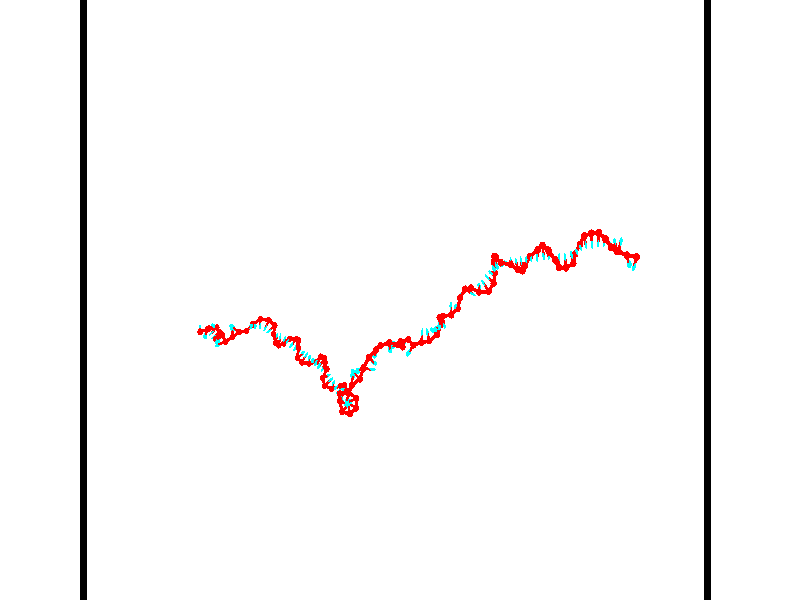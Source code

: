 // switches for output
#declare DRAW_BASES = 1; // possible values are 0, 1; only relevant for DNA ribbons
#declare DRAW_BASES_TYPE = 3; // possible values are 1, 2, 3; only relevant for DNA ribbons
#declare DRAW_FOG = 0; // set to 1 to enable fog

#include "colors.inc"

#include "transforms.inc"
background { rgb <1, 1, 1>}

#default {
   normal{
       ripples 0.25
       frequency 0.20
       turbulence 0.2
       lambda 5
   }
	finish {
		phong 0.1
		phong_size 40.
	}
}

// original window dimensions: 1024x640


// camera settings

camera {
	sky <-0, 1, 0>
	up <-0, 1, 0>
	right 1.6 * <0.99995, 0, 0.00999983>
	location <54.4867, 55, 106.329>
	look_at <55, 55, 55.0001>
	direction <0.513302, 0, -51.3289>
	angle 67.0682
}


# declare cpy_camera_pos = <54.4867, 55, 106.329>;
# if (DRAW_FOG = 1)
fog {
	fog_type 2
	up vnormalize(cpy_camera_pos)
	color rgbt<1,1,1,0.3>
	distance 1e-5
	fog_alt 3e-3
	fog_offset 88
}
# end


// LIGHTS

# declare lum = 6;
global_settings {
	ambient_light rgb lum * <0.05, 0.05, 0.05>
	max_trace_level 15
}# declare cpy_direct_light_amount = 0.25;
light_source
{	1000 * <-0.98995, -1, 1.00995>,
	rgb lum * cpy_direct_light_amount
	parallel
}

light_source
{	1000 * <0.98995, 1, -1.00995>,
	rgb lum * cpy_direct_light_amount
	parallel
}

// strand 0

// nucleotide -1

// particle -1
sphere {
	<36.317780, 52.499584, 49.557106> 0.250000
	pigment { color rgbt <1,0,0,0> }
	no_shadow
}
cylinder {
	<36.191128, 52.688347, 49.227974>,  <36.115135, 52.801605, 49.030495>, 0.100000
	pigment { color rgbt <1,0,0,0> }
	no_shadow
}
cylinder {
	<36.191128, 52.688347, 49.227974>,  <36.317780, 52.499584, 49.557106>, 0.100000
	pigment { color rgbt <1,0,0,0> }
	no_shadow
}

// particle -1
sphere {
	<36.191128, 52.688347, 49.227974> 0.100000
	pigment { color rgbt <1,0,0,0> }
	no_shadow
}
sphere {
	0, 1
	scale<0.080000,0.200000,0.300000>
	matrix <0.896111, -0.135614, -0.422604,
		-0.311016, -0.871157, -0.379940,
		-0.316629, 0.471905, -0.822832,
		36.096138, 52.829918, 48.981125>
	pigment { color rgbt <0,1,1,0> }
	no_shadow
}
cylinder {
	<36.848518, 52.702545, 49.055832>,  <36.317780, 52.499584, 49.557106>, 0.130000
	pigment { color rgbt <1,0,0,0> }
	no_shadow
}

// nucleotide -1

// particle -1
sphere {
	<36.848518, 52.702545, 49.055832> 0.250000
	pigment { color rgbt <1,0,0,0> }
	no_shadow
}
cylinder {
	<36.808613, 52.396053, 49.309742>,  <36.784672, 52.212158, 49.462086>, 0.100000
	pigment { color rgbt <1,0,0,0> }
	no_shadow
}
cylinder {
	<36.808613, 52.396053, 49.309742>,  <36.848518, 52.702545, 49.055832>, 0.100000
	pigment { color rgbt <1,0,0,0> }
	no_shadow
}

// particle -1
sphere {
	<36.808613, 52.396053, 49.309742> 0.100000
	pigment { color rgbt <1,0,0,0> }
	no_shadow
}
sphere {
	0, 1
	scale<0.080000,0.200000,0.300000>
	matrix <-0.606806, -0.458739, -0.649111,
		0.788565, -0.449939, -0.419190,
		-0.099761, -0.766234, 0.634771,
		36.778683, 52.166183, 49.500172>
	pigment { color rgbt <0,1,1,0> }
	no_shadow
}
cylinder {
	<37.216793, 52.776550, 49.718906>,  <36.848518, 52.702545, 49.055832>, 0.130000
	pigment { color rgbt <1,0,0,0> }
	no_shadow
}

// nucleotide -1

// particle -1
sphere {
	<37.216793, 52.776550, 49.718906> 0.250000
	pigment { color rgbt <1,0,0,0> }
	no_shadow
}
cylinder {
	<37.492687, 52.911888, 49.974964>,  <37.658222, 52.993092, 50.128601>, 0.100000
	pigment { color rgbt <1,0,0,0> }
	no_shadow
}
cylinder {
	<37.492687, 52.911888, 49.974964>,  <37.216793, 52.776550, 49.718906>, 0.100000
	pigment { color rgbt <1,0,0,0> }
	no_shadow
}

// particle -1
sphere {
	<37.492687, 52.911888, 49.974964> 0.100000
	pigment { color rgbt <1,0,0,0> }
	no_shadow
}
sphere {
	0, 1
	scale<0.080000,0.200000,0.300000>
	matrix <-0.317620, -0.653118, 0.687427,
		0.650678, -0.677466, -0.343013,
		0.689736, 0.338346, 0.640146,
		37.699608, 53.013393, 50.167007>
	pigment { color rgbt <0,1,1,0> }
	no_shadow
}
cylinder {
	<37.891579, 52.859913, 49.642941>,  <37.216793, 52.776550, 49.718906>, 0.130000
	pigment { color rgbt <1,0,0,0> }
	no_shadow
}

// nucleotide -1

// particle -1
sphere {
	<37.891579, 52.859913, 49.642941> 0.250000
	pigment { color rgbt <1,0,0,0> }
	no_shadow
}
cylinder {
	<37.682323, 52.618538, 49.883671>,  <37.556770, 52.473713, 50.028107>, 0.100000
	pigment { color rgbt <1,0,0,0> }
	no_shadow
}
cylinder {
	<37.682323, 52.618538, 49.883671>,  <37.891579, 52.859913, 49.642941>, 0.100000
	pigment { color rgbt <1,0,0,0> }
	no_shadow
}

// particle -1
sphere {
	<37.682323, 52.618538, 49.883671> 0.100000
	pigment { color rgbt <1,0,0,0> }
	no_shadow
}
sphere {
	0, 1
	scale<0.080000,0.200000,0.300000>
	matrix <0.605766, -0.759999, -0.235474,
		0.599479, 0.241379, 0.763126,
		-0.523137, -0.603438, 0.601823,
		37.525383, 52.437508, 50.064217>
	pigment { color rgbt <0,1,1,0> }
	no_shadow
}
cylinder {
	<38.311550, 52.493549, 50.097874>,  <37.891579, 52.859913, 49.642941>, 0.130000
	pigment { color rgbt <1,0,0,0> }
	no_shadow
}

// nucleotide -1

// particle -1
sphere {
	<38.311550, 52.493549, 50.097874> 0.250000
	pigment { color rgbt <1,0,0,0> }
	no_shadow
}
cylinder {
	<37.972576, 52.297939, 50.015213>,  <37.769192, 52.180573, 49.965618>, 0.100000
	pigment { color rgbt <1,0,0,0> }
	no_shadow
}
cylinder {
	<37.972576, 52.297939, 50.015213>,  <38.311550, 52.493549, 50.097874>, 0.100000
	pigment { color rgbt <1,0,0,0> }
	no_shadow
}

// particle -1
sphere {
	<37.972576, 52.297939, 50.015213> 0.100000
	pigment { color rgbt <1,0,0,0> }
	no_shadow
}
sphere {
	0, 1
	scale<0.080000,0.200000,0.300000>
	matrix <0.500081, -0.865978, -0.001460,
		-0.178242, -0.104580, 0.978414,
		-0.847437, -0.489025, -0.206652,
		37.718346, 52.151230, 49.953217>
	pigment { color rgbt <0,1,1,0> }
	no_shadow
}
cylinder {
	<38.075397, 51.993649, 50.629845>,  <38.311550, 52.493549, 50.097874>, 0.130000
	pigment { color rgbt <1,0,0,0> }
	no_shadow
}

// nucleotide -1

// particle -1
sphere {
	<38.075397, 51.993649, 50.629845> 0.250000
	pigment { color rgbt <1,0,0,0> }
	no_shadow
}
cylinder {
	<38.014427, 51.912849, 50.242863>,  <37.977844, 51.864368, 50.010674>, 0.100000
	pigment { color rgbt <1,0,0,0> }
	no_shadow
}
cylinder {
	<38.014427, 51.912849, 50.242863>,  <38.075397, 51.993649, 50.629845>, 0.100000
	pigment { color rgbt <1,0,0,0> }
	no_shadow
}

// particle -1
sphere {
	<38.014427, 51.912849, 50.242863> 0.100000
	pigment { color rgbt <1,0,0,0> }
	no_shadow
}
sphere {
	0, 1
	scale<0.080000,0.200000,0.300000>
	matrix <0.701324, -0.711823, 0.038127,
		-0.696356, -0.672685, 0.250167,
		-0.152427, -0.201998, -0.967452,
		37.968700, 51.852249, 49.952629>
	pigment { color rgbt <0,1,1,0> }
	no_shadow
}
cylinder {
	<38.733845, 52.327122, 50.773899>,  <38.075397, 51.993649, 50.629845>, 0.130000
	pigment { color rgbt <1,0,0,0> }
	no_shadow
}

// nucleotide -1

// particle -1
sphere {
	<38.733845, 52.327122, 50.773899> 0.250000
	pigment { color rgbt <1,0,0,0> }
	no_shadow
}
cylinder {
	<38.557205, 52.075230, 51.029533>,  <38.451221, 51.924095, 51.182915>, 0.100000
	pigment { color rgbt <1,0,0,0> }
	no_shadow
}
cylinder {
	<38.557205, 52.075230, 51.029533>,  <38.733845, 52.327122, 50.773899>, 0.100000
	pigment { color rgbt <1,0,0,0> }
	no_shadow
}

// particle -1
sphere {
	<38.557205, 52.075230, 51.029533> 0.100000
	pigment { color rgbt <1,0,0,0> }
	no_shadow
}
sphere {
	0, 1
	scale<0.080000,0.200000,0.300000>
	matrix <0.103149, -0.743216, -0.661053,
		0.891265, -0.225998, 0.393157,
		-0.441597, -0.629727, 0.639090,
		38.424725, 51.886311, 51.221260>
	pigment { color rgbt <0,1,1,0> }
	no_shadow
}
cylinder {
	<39.058849, 51.815071, 50.959301>,  <38.733845, 52.327122, 50.773899>, 0.130000
	pigment { color rgbt <1,0,0,0> }
	no_shadow
}

// nucleotide -1

// particle -1
sphere {
	<39.058849, 51.815071, 50.959301> 0.250000
	pigment { color rgbt <1,0,0,0> }
	no_shadow
}
cylinder {
	<38.682041, 51.680847, 50.959053>,  <38.455956, 51.600315, 50.958904>, 0.100000
	pigment { color rgbt <1,0,0,0> }
	no_shadow
}
cylinder {
	<38.682041, 51.680847, 50.959053>,  <39.058849, 51.815071, 50.959301>, 0.100000
	pigment { color rgbt <1,0,0,0> }
	no_shadow
}

// particle -1
sphere {
	<38.682041, 51.680847, 50.959053> 0.100000
	pigment { color rgbt <1,0,0,0> }
	no_shadow
}
sphere {
	0, 1
	scale<0.080000,0.200000,0.300000>
	matrix <0.207117, -0.579990, -0.787854,
		0.264009, -0.742303, 0.615862,
		-0.942020, -0.335556, -0.000621,
		38.399437, 51.580181, 50.958866>
	pigment { color rgbt <0,1,1,0> }
	no_shadow
}
cylinder {
	<39.782761, 52.189213, 51.204567>,  <39.058849, 51.815071, 50.959301>, 0.130000
	pigment { color rgbt <1,0,0,0> }
	no_shadow
}

// nucleotide -1

// particle -1
sphere {
	<39.782761, 52.189213, 51.204567> 0.250000
	pigment { color rgbt <1,0,0,0> }
	no_shadow
}
cylinder {
	<39.731995, 52.536701, 51.013062>,  <39.701534, 52.745193, 50.898159>, 0.100000
	pigment { color rgbt <1,0,0,0> }
	no_shadow
}
cylinder {
	<39.731995, 52.536701, 51.013062>,  <39.782761, 52.189213, 51.204567>, 0.100000
	pigment { color rgbt <1,0,0,0> }
	no_shadow
}

// particle -1
sphere {
	<39.731995, 52.536701, 51.013062> 0.100000
	pigment { color rgbt <1,0,0,0> }
	no_shadow
}
sphere {
	0, 1
	scale<0.080000,0.200000,0.300000>
	matrix <0.179939, 0.494820, 0.850162,
		0.975456, 0.021752, -0.219118,
		-0.126917, 0.868723, -0.478761,
		39.693920, 52.797318, 50.869434>
	pigment { color rgbt <0,1,1,0> }
	no_shadow
}
cylinder {
	<40.353119, 52.552391, 51.166153>,  <39.782761, 52.189213, 51.204567>, 0.130000
	pigment { color rgbt <1,0,0,0> }
	no_shadow
}

// nucleotide -1

// particle -1
sphere {
	<40.353119, 52.552391, 51.166153> 0.250000
	pigment { color rgbt <1,0,0,0> }
	no_shadow
}
cylinder {
	<40.020905, 52.773376, 51.194397>,  <39.821575, 52.905968, 51.211346>, 0.100000
	pigment { color rgbt <1,0,0,0> }
	no_shadow
}
cylinder {
	<40.020905, 52.773376, 51.194397>,  <40.353119, 52.552391, 51.166153>, 0.100000
	pigment { color rgbt <1,0,0,0> }
	no_shadow
}

// particle -1
sphere {
	<40.020905, 52.773376, 51.194397> 0.100000
	pigment { color rgbt <1,0,0,0> }
	no_shadow
}
sphere {
	0, 1
	scale<0.080000,0.200000,0.300000>
	matrix <0.219360, 0.207932, 0.953229,
		0.511945, 0.807183, -0.293885,
		-0.830538, 0.552467, 0.070614,
		39.771744, 52.939117, 51.215580>
	pigment { color rgbt <0,1,1,0> }
	no_shadow
}
cylinder {
	<41.065075, 52.658226, 51.202496>,  <40.353119, 52.552391, 51.166153>, 0.130000
	pigment { color rgbt <1,0,0,0> }
	no_shadow
}

// nucleotide -1

// particle -1
sphere {
	<41.065075, 52.658226, 51.202496> 0.250000
	pigment { color rgbt <1,0,0,0> }
	no_shadow
}
cylinder {
	<41.333664, 52.852554, 51.426315>,  <41.494820, 52.969151, 51.560608>, 0.100000
	pigment { color rgbt <1,0,0,0> }
	no_shadow
}
cylinder {
	<41.333664, 52.852554, 51.426315>,  <41.065075, 52.658226, 51.202496>, 0.100000
	pigment { color rgbt <1,0,0,0> }
	no_shadow
}

// particle -1
sphere {
	<41.333664, 52.852554, 51.426315> 0.100000
	pigment { color rgbt <1,0,0,0> }
	no_shadow
}
sphere {
	0, 1
	scale<0.080000,0.200000,0.300000>
	matrix <0.695888, -0.153896, -0.701467,
		-0.254672, 0.860405, -0.441413,
		0.671477, 0.485818, 0.559553,
		41.535107, 52.998299, 51.594181>
	pigment { color rgbt <0,1,1,0> }
	no_shadow
}
cylinder {
	<41.471809, 53.121159, 50.667259>,  <41.065075, 52.658226, 51.202496>, 0.130000
	pigment { color rgbt <1,0,0,0> }
	no_shadow
}

// nucleotide -1

// particle -1
sphere {
	<41.471809, 53.121159, 50.667259> 0.250000
	pigment { color rgbt <1,0,0,0> }
	no_shadow
}
cylinder {
	<41.684742, 53.044682, 50.997124>,  <41.812504, 52.998795, 51.195042>, 0.100000
	pigment { color rgbt <1,0,0,0> }
	no_shadow
}
cylinder {
	<41.684742, 53.044682, 50.997124>,  <41.471809, 53.121159, 50.667259>, 0.100000
	pigment { color rgbt <1,0,0,0> }
	no_shadow
}

// particle -1
sphere {
	<41.684742, 53.044682, 50.997124> 0.100000
	pigment { color rgbt <1,0,0,0> }
	no_shadow
}
sphere {
	0, 1
	scale<0.080000,0.200000,0.300000>
	matrix <0.791553, -0.232926, -0.564968,
		0.300103, 0.953515, 0.027345,
		0.532336, -0.191194, 0.824659,
		41.844444, 52.987324, 51.244522>
	pigment { color rgbt <0,1,1,0> }
	no_shadow
}
cylinder {
	<42.173512, 53.517036, 50.594040>,  <41.471809, 53.121159, 50.667259>, 0.130000
	pigment { color rgbt <1,0,0,0> }
	no_shadow
}

// nucleotide -1

// particle -1
sphere {
	<42.173512, 53.517036, 50.594040> 0.250000
	pigment { color rgbt <1,0,0,0> }
	no_shadow
}
cylinder {
	<42.225616, 53.227474, 50.865036>,  <42.256882, 53.053738, 51.027634>, 0.100000
	pigment { color rgbt <1,0,0,0> }
	no_shadow
}
cylinder {
	<42.225616, 53.227474, 50.865036>,  <42.173512, 53.517036, 50.594040>, 0.100000
	pigment { color rgbt <1,0,0,0> }
	no_shadow
}

// particle -1
sphere {
	<42.225616, 53.227474, 50.865036> 0.100000
	pigment { color rgbt <1,0,0,0> }
	no_shadow
}
sphere {
	0, 1
	scale<0.080000,0.200000,0.300000>
	matrix <0.849541, -0.270807, -0.452708,
		0.511186, 0.634528, 0.579709,
		0.130267, -0.723904, 0.677490,
		42.264698, 53.010303, 51.068283>
	pigment { color rgbt <0,1,1,0> }
	no_shadow
}
cylinder {
	<42.972111, 53.458065, 50.679787>,  <42.173512, 53.517036, 50.594040>, 0.130000
	pigment { color rgbt <1,0,0,0> }
	no_shadow
}

// nucleotide -1

// particle -1
sphere {
	<42.972111, 53.458065, 50.679787> 0.250000
	pigment { color rgbt <1,0,0,0> }
	no_shadow
}
cylinder {
	<42.827694, 53.121449, 50.840511>,  <42.741043, 52.919479, 50.936947>, 0.100000
	pigment { color rgbt <1,0,0,0> }
	no_shadow
}
cylinder {
	<42.827694, 53.121449, 50.840511>,  <42.972111, 53.458065, 50.679787>, 0.100000
	pigment { color rgbt <1,0,0,0> }
	no_shadow
}

// particle -1
sphere {
	<42.827694, 53.121449, 50.840511> 0.100000
	pigment { color rgbt <1,0,0,0> }
	no_shadow
}
sphere {
	0, 1
	scale<0.080000,0.200000,0.300000>
	matrix <0.696319, -0.529882, -0.484113,
		0.620315, 0.105002, 0.777293,
		-0.361041, -0.841546, 0.401809,
		42.719383, 52.868984, 50.961056>
	pigment { color rgbt <0,1,1,0> }
	no_shadow
}
cylinder {
	<43.566925, 53.051834, 50.920361>,  <42.972111, 53.458065, 50.679787>, 0.130000
	pigment { color rgbt <1,0,0,0> }
	no_shadow
}

// nucleotide -1

// particle -1
sphere {
	<43.566925, 53.051834, 50.920361> 0.250000
	pigment { color rgbt <1,0,0,0> }
	no_shadow
}
cylinder {
	<43.249466, 52.817078, 50.856262>,  <43.058990, 52.676224, 50.817802>, 0.100000
	pigment { color rgbt <1,0,0,0> }
	no_shadow
}
cylinder {
	<43.249466, 52.817078, 50.856262>,  <43.566925, 53.051834, 50.920361>, 0.100000
	pigment { color rgbt <1,0,0,0> }
	no_shadow
}

// particle -1
sphere {
	<43.249466, 52.817078, 50.856262> 0.100000
	pigment { color rgbt <1,0,0,0> }
	no_shadow
}
sphere {
	0, 1
	scale<0.080000,0.200000,0.300000>
	matrix <0.591623, -0.683151, -0.428121,
		0.141787, -0.434584, 0.889401,
		-0.793649, -0.586892, -0.160248,
		43.011372, 52.641010, 50.808189>
	pigment { color rgbt <0,1,1,0> }
	no_shadow
}
cylinder {
	<43.540234, 52.423218, 51.331615>,  <43.566925, 53.051834, 50.920361>, 0.130000
	pigment { color rgbt <1,0,0,0> }
	no_shadow
}

// nucleotide -1

// particle -1
sphere {
	<43.540234, 52.423218, 51.331615> 0.250000
	pigment { color rgbt <1,0,0,0> }
	no_shadow
}
cylinder {
	<43.401581, 52.416515, 50.956474>,  <43.318390, 52.412495, 50.731388>, 0.100000
	pigment { color rgbt <1,0,0,0> }
	no_shadow
}
cylinder {
	<43.401581, 52.416515, 50.956474>,  <43.540234, 52.423218, 51.331615>, 0.100000
	pigment { color rgbt <1,0,0,0> }
	no_shadow
}

// particle -1
sphere {
	<43.401581, 52.416515, 50.956474> 0.100000
	pigment { color rgbt <1,0,0,0> }
	no_shadow
}
sphere {
	0, 1
	scale<0.080000,0.200000,0.300000>
	matrix <0.808979, -0.511403, -0.289861,
		-0.474764, -0.859177, 0.190822,
		-0.346629, -0.016755, -0.937853,
		43.297592, 52.411488, 50.675117>
	pigment { color rgbt <0,1,1,0> }
	no_shadow
}
cylinder {
	<43.679340, 51.742050, 51.058830>,  <43.540234, 52.423218, 51.331615>, 0.130000
	pigment { color rgbt <1,0,0,0> }
	no_shadow
}

// nucleotide -1

// particle -1
sphere {
	<43.679340, 51.742050, 51.058830> 0.250000
	pigment { color rgbt <1,0,0,0> }
	no_shadow
}
cylinder {
	<43.677032, 52.009521, 50.761421>,  <43.675648, 52.170006, 50.582973>, 0.100000
	pigment { color rgbt <1,0,0,0> }
	no_shadow
}
cylinder {
	<43.677032, 52.009521, 50.761421>,  <43.679340, 51.742050, 51.058830>, 0.100000
	pigment { color rgbt <1,0,0,0> }
	no_shadow
}

// particle -1
sphere {
	<43.677032, 52.009521, 50.761421> 0.100000
	pigment { color rgbt <1,0,0,0> }
	no_shadow
}
sphere {
	0, 1
	scale<0.080000,0.200000,0.300000>
	matrix <0.942376, -0.245086, -0.227727,
		-0.334505, -0.701995, -0.628736,
		-0.005769, 0.668682, -0.743526,
		43.675301, 52.210125, 50.538364>
	pigment { color rgbt <0,1,1,0> }
	no_shadow
}
cylinder {
	<43.808193, 51.496849, 50.334793>,  <43.679340, 51.742050, 51.058830>, 0.130000
	pigment { color rgbt <1,0,0,0> }
	no_shadow
}

// nucleotide -1

// particle -1
sphere {
	<43.808193, 51.496849, 50.334793> 0.250000
	pigment { color rgbt <1,0,0,0> }
	no_shadow
}
cylinder {
	<43.899227, 51.886353, 50.335728>,  <43.953850, 52.120052, 50.336288>, 0.100000
	pigment { color rgbt <1,0,0,0> }
	no_shadow
}
cylinder {
	<43.899227, 51.886353, 50.335728>,  <43.808193, 51.496849, 50.334793>, 0.100000
	pigment { color rgbt <1,0,0,0> }
	no_shadow
}

// particle -1
sphere {
	<43.899227, 51.886353, 50.335728> 0.100000
	pigment { color rgbt <1,0,0,0> }
	no_shadow
}
sphere {
	0, 1
	scale<0.080000,0.200000,0.300000>
	matrix <0.955106, -0.222761, -0.195319,
		-0.189672, 0.046685, -0.980737,
		0.227588, 0.973755, 0.002337,
		43.967503, 52.178478, 50.336430>
	pigment { color rgbt <0,1,1,0> }
	no_shadow
}
cylinder {
	<44.163586, 51.607147, 49.647419>,  <43.808193, 51.496849, 50.334793>, 0.130000
	pigment { color rgbt <1,0,0,0> }
	no_shadow
}

// nucleotide -1

// particle -1
sphere {
	<44.163586, 51.607147, 49.647419> 0.250000
	pigment { color rgbt <1,0,0,0> }
	no_shadow
}
cylinder {
	<44.259308, 51.823509, 49.969948>,  <44.316742, 51.953327, 50.163464>, 0.100000
	pigment { color rgbt <1,0,0,0> }
	no_shadow
}
cylinder {
	<44.259308, 51.823509, 49.969948>,  <44.163586, 51.607147, 49.647419>, 0.100000
	pigment { color rgbt <1,0,0,0> }
	no_shadow
}

// particle -1
sphere {
	<44.259308, 51.823509, 49.969948> 0.100000
	pigment { color rgbt <1,0,0,0> }
	no_shadow
}
sphere {
	0, 1
	scale<0.080000,0.200000,0.300000>
	matrix <0.894987, -0.444883, 0.032824,
		0.376474, 0.713792, -0.590566,
		0.239304, 0.540906, 0.806321,
		44.331100, 51.985783, 50.211845>
	pigment { color rgbt <0,1,1,0> }
	no_shadow
}
cylinder {
	<44.747417, 51.977962, 49.687805>,  <44.163586, 51.607147, 49.647419>, 0.130000
	pigment { color rgbt <1,0,0,0> }
	no_shadow
}

// nucleotide -1

// particle -1
sphere {
	<44.747417, 51.977962, 49.687805> 0.250000
	pigment { color rgbt <1,0,0,0> }
	no_shadow
}
cylinder {
	<44.664410, 51.867569, 50.063202>,  <44.614605, 51.801334, 50.288441>, 0.100000
	pigment { color rgbt <1,0,0,0> }
	no_shadow
}
cylinder {
	<44.664410, 51.867569, 50.063202>,  <44.747417, 51.977962, 49.687805>, 0.100000
	pigment { color rgbt <1,0,0,0> }
	no_shadow
}

// particle -1
sphere {
	<44.664410, 51.867569, 50.063202> 0.100000
	pigment { color rgbt <1,0,0,0> }
	no_shadow
}
sphere {
	0, 1
	scale<0.080000,0.200000,0.300000>
	matrix <0.890115, -0.451200, 0.064142,
		0.405747, 0.848678, 0.339287,
		-0.207522, -0.275979, 0.938493,
		44.602154, 51.784775, 50.344749>
	pigment { color rgbt <0,1,1,0> }
	no_shadow
}
cylinder {
	<45.401882, 51.971573, 50.017395>,  <44.747417, 51.977962, 49.687805>, 0.130000
	pigment { color rgbt <1,0,0,0> }
	no_shadow
}

// nucleotide -1

// particle -1
sphere {
	<45.401882, 51.971573, 50.017395> 0.250000
	pigment { color rgbt <1,0,0,0> }
	no_shadow
}
cylinder {
	<45.172691, 51.710171, 50.215237>,  <45.035175, 51.553329, 50.333942>, 0.100000
	pigment { color rgbt <1,0,0,0> }
	no_shadow
}
cylinder {
	<45.172691, 51.710171, 50.215237>,  <45.401882, 51.971573, 50.017395>, 0.100000
	pigment { color rgbt <1,0,0,0> }
	no_shadow
}

// particle -1
sphere {
	<45.172691, 51.710171, 50.215237> 0.100000
	pigment { color rgbt <1,0,0,0> }
	no_shadow
}
sphere {
	0, 1
	scale<0.080000,0.200000,0.300000>
	matrix <0.814339, -0.522036, 0.253634,
		0.092451, 0.548101, 0.831287,
		-0.572978, -0.653501, 0.494603,
		45.000797, 51.514122, 50.363617>
	pigment { color rgbt <0,1,1,0> }
	no_shadow
}
cylinder {
	<45.716198, 51.900574, 50.678440>,  <45.401882, 51.971573, 50.017395>, 0.130000
	pigment { color rgbt <1,0,0,0> }
	no_shadow
}

// nucleotide -1

// particle -1
sphere {
	<45.716198, 51.900574, 50.678440> 0.250000
	pigment { color rgbt <1,0,0,0> }
	no_shadow
}
cylinder {
	<45.515980, 51.564835, 50.593628>,  <45.395851, 51.363392, 50.542740>, 0.100000
	pigment { color rgbt <1,0,0,0> }
	no_shadow
}
cylinder {
	<45.515980, 51.564835, 50.593628>,  <45.716198, 51.900574, 50.678440>, 0.100000
	pigment { color rgbt <1,0,0,0> }
	no_shadow
}

// particle -1
sphere {
	<45.515980, 51.564835, 50.593628> 0.100000
	pigment { color rgbt <1,0,0,0> }
	no_shadow
}
sphere {
	0, 1
	scale<0.080000,0.200000,0.300000>
	matrix <0.806392, -0.541145, 0.238525,
		-0.314943, -0.051587, 0.947708,
		-0.500543, -0.839345, -0.212029,
		45.365818, 51.313030, 50.530018>
	pigment { color rgbt <0,1,1,0> }
	no_shadow
}
cylinder {
	<45.756802, 51.379120, 51.151199>,  <45.716198, 51.900574, 50.678440>, 0.130000
	pigment { color rgbt <1,0,0,0> }
	no_shadow
}

// nucleotide -1

// particle -1
sphere {
	<45.756802, 51.379120, 51.151199> 0.250000
	pigment { color rgbt <1,0,0,0> }
	no_shadow
}
cylinder {
	<45.738167, 51.200603, 50.793732>,  <45.726986, 51.093494, 50.579250>, 0.100000
	pigment { color rgbt <1,0,0,0> }
	no_shadow
}
cylinder {
	<45.738167, 51.200603, 50.793732>,  <45.756802, 51.379120, 51.151199>, 0.100000
	pigment { color rgbt <1,0,0,0> }
	no_shadow
}

// particle -1
sphere {
	<45.738167, 51.200603, 50.793732> 0.100000
	pigment { color rgbt <1,0,0,0> }
	no_shadow
}
sphere {
	0, 1
	scale<0.080000,0.200000,0.300000>
	matrix <0.727482, -0.628248, 0.275817,
		-0.684543, -0.637280, 0.353942,
		-0.046590, -0.446295, -0.893672,
		45.724190, 51.066715, 50.525631>
	pigment { color rgbt <0,1,1,0> }
	no_shadow
}
cylinder {
	<45.690998, 50.577862, 51.157806>,  <45.756802, 51.379120, 51.151199>, 0.130000
	pigment { color rgbt <1,0,0,0> }
	no_shadow
}

// nucleotide -1

// particle -1
sphere {
	<45.690998, 50.577862, 51.157806> 0.250000
	pigment { color rgbt <1,0,0,0> }
	no_shadow
}
cylinder {
	<45.902813, 50.760422, 50.871788>,  <46.029903, 50.869957, 50.700176>, 0.100000
	pigment { color rgbt <1,0,0,0> }
	no_shadow
}
cylinder {
	<45.902813, 50.760422, 50.871788>,  <45.690998, 50.577862, 51.157806>, 0.100000
	pigment { color rgbt <1,0,0,0> }
	no_shadow
}

// particle -1
sphere {
	<45.902813, 50.760422, 50.871788> 0.100000
	pigment { color rgbt <1,0,0,0> }
	no_shadow
}
sphere {
	0, 1
	scale<0.080000,0.200000,0.300000>
	matrix <0.845932, -0.346852, 0.405083,
		-0.063137, -0.819387, -0.569753,
		0.529540, 0.456397, -0.715045,
		46.061676, 50.897343, 50.657276>
	pigment { color rgbt <0,1,1,0> }
	no_shadow
}
cylinder {
	<45.980194, 50.203655, 50.597488>,  <45.690998, 50.577862, 51.157806>, 0.130000
	pigment { color rgbt <1,0,0,0> }
	no_shadow
}

// nucleotide -1

// particle -1
sphere {
	<45.980194, 50.203655, 50.597488> 0.250000
	pigment { color rgbt <1,0,0,0> }
	no_shadow
}
cylinder {
	<46.218914, 50.515709, 50.672550>,  <46.362148, 50.702942, 50.717587>, 0.100000
	pigment { color rgbt <1,0,0,0> }
	no_shadow
}
cylinder {
	<46.218914, 50.515709, 50.672550>,  <45.980194, 50.203655, 50.597488>, 0.100000
	pigment { color rgbt <1,0,0,0> }
	no_shadow
}

// particle -1
sphere {
	<46.218914, 50.515709, 50.672550> 0.100000
	pigment { color rgbt <1,0,0,0> }
	no_shadow
}
sphere {
	0, 1
	scale<0.080000,0.200000,0.300000>
	matrix <0.704895, -0.621481, 0.341883,
		0.383341, -0.071757, -0.920815,
		0.596802, 0.780136, 0.187657,
		46.397953, 50.749748, 50.728848>
	pigment { color rgbt <0,1,1,0> }
	no_shadow
}
cylinder {
	<46.629852, 50.088932, 50.330578>,  <45.980194, 50.203655, 50.597488>, 0.130000
	pigment { color rgbt <1,0,0,0> }
	no_shadow
}

// nucleotide -1

// particle -1
sphere {
	<46.629852, 50.088932, 50.330578> 0.250000
	pigment { color rgbt <1,0,0,0> }
	no_shadow
}
cylinder {
	<46.671963, 50.360840, 50.620911>,  <46.697227, 50.523983, 50.795109>, 0.100000
	pigment { color rgbt <1,0,0,0> }
	no_shadow
}
cylinder {
	<46.671963, 50.360840, 50.620911>,  <46.629852, 50.088932, 50.330578>, 0.100000
	pigment { color rgbt <1,0,0,0> }
	no_shadow
}

// particle -1
sphere {
	<46.671963, 50.360840, 50.620911> 0.100000
	pigment { color rgbt <1,0,0,0> }
	no_shadow
}
sphere {
	0, 1
	scale<0.080000,0.200000,0.300000>
	matrix <0.797745, -0.493508, 0.346486,
		0.593734, 0.542552, -0.594237,
		0.105274, 0.679770, 0.725831,
		46.703545, 50.564770, 50.838661>
	pigment { color rgbt <0,1,1,0> }
	no_shadow
}
cylinder {
	<47.340538, 50.226723, 50.364639>,  <46.629852, 50.088932, 50.330578>, 0.130000
	pigment { color rgbt <1,0,0,0> }
	no_shadow
}

// nucleotide -1

// particle -1
sphere {
	<47.340538, 50.226723, 50.364639> 0.250000
	pigment { color rgbt <1,0,0,0> }
	no_shadow
}
cylinder {
	<47.178570, 50.313766, 50.719872>,  <47.081387, 50.365993, 50.933010>, 0.100000
	pigment { color rgbt <1,0,0,0> }
	no_shadow
}
cylinder {
	<47.178570, 50.313766, 50.719872>,  <47.340538, 50.226723, 50.364639>, 0.100000
	pigment { color rgbt <1,0,0,0> }
	no_shadow
}

// particle -1
sphere {
	<47.178570, 50.313766, 50.719872> 0.100000
	pigment { color rgbt <1,0,0,0> }
	no_shadow
}
sphere {
	0, 1
	scale<0.080000,0.200000,0.300000>
	matrix <0.856134, -0.250802, 0.451811,
		0.321048, 0.943264, -0.084744,
		-0.404923, 0.217605, 0.888080,
		47.057095, 50.379047, 50.986294>
	pigment { color rgbt <0,1,1,0> }
	no_shadow
}
cylinder {
	<47.737389, 50.659527, 50.748310>,  <47.340538, 50.226723, 50.364639>, 0.130000
	pigment { color rgbt <1,0,0,0> }
	no_shadow
}

// nucleotide -1

// particle -1
sphere {
	<47.737389, 50.659527, 50.748310> 0.250000
	pigment { color rgbt <1,0,0,0> }
	no_shadow
}
cylinder {
	<47.537193, 50.405693, 50.983871>,  <47.417076, 50.253391, 51.125210>, 0.100000
	pigment { color rgbt <1,0,0,0> }
	no_shadow
}
cylinder {
	<47.537193, 50.405693, 50.983871>,  <47.737389, 50.659527, 50.748310>, 0.100000
	pigment { color rgbt <1,0,0,0> }
	no_shadow
}

// particle -1
sphere {
	<47.537193, 50.405693, 50.983871> 0.100000
	pigment { color rgbt <1,0,0,0> }
	no_shadow
}
sphere {
	0, 1
	scale<0.080000,0.200000,0.300000>
	matrix <0.865707, -0.360699, 0.347057,
		-0.007822, 0.683515, 0.729894,
		-0.500491, -0.634589, 0.588902,
		47.387047, 50.215317, 51.160542>
	pigment { color rgbt <0,1,1,0> }
	no_shadow
}
cylinder {
	<48.154388, 50.565445, 51.293705>,  <47.737389, 50.659527, 50.748310>, 0.130000
	pigment { color rgbt <1,0,0,0> }
	no_shadow
}

// nucleotide -1

// particle -1
sphere {
	<48.154388, 50.565445, 51.293705> 0.250000
	pigment { color rgbt <1,0,0,0> }
	no_shadow
}
cylinder {
	<47.901798, 50.257729, 51.332550>,  <47.750244, 50.073101, 51.355858>, 0.100000
	pigment { color rgbt <1,0,0,0> }
	no_shadow
}
cylinder {
	<47.901798, 50.257729, 51.332550>,  <48.154388, 50.565445, 51.293705>, 0.100000
	pigment { color rgbt <1,0,0,0> }
	no_shadow
}

// particle -1
sphere {
	<47.901798, 50.257729, 51.332550> 0.100000
	pigment { color rgbt <1,0,0,0> }
	no_shadow
}
sphere {
	0, 1
	scale<0.080000,0.200000,0.300000>
	matrix <0.710833, -0.524313, 0.468841,
		-0.309757, 0.365094, 0.877928,
		-0.631480, -0.769287, 0.097111,
		47.712353, 50.026943, 51.361683>
	pigment { color rgbt <0,1,1,0> }
	no_shadow
}
cylinder {
	<48.290707, 50.313480, 51.928127>,  <48.154388, 50.565445, 51.293705>, 0.130000
	pigment { color rgbt <1,0,0,0> }
	no_shadow
}

// nucleotide -1

// particle -1
sphere {
	<48.290707, 50.313480, 51.928127> 0.250000
	pigment { color rgbt <1,0,0,0> }
	no_shadow
}
cylinder {
	<48.142952, 50.015678, 51.705677>,  <48.054298, 49.836998, 51.572208>, 0.100000
	pigment { color rgbt <1,0,0,0> }
	no_shadow
}
cylinder {
	<48.142952, 50.015678, 51.705677>,  <48.290707, 50.313480, 51.928127>, 0.100000
	pigment { color rgbt <1,0,0,0> }
	no_shadow
}

// particle -1
sphere {
	<48.142952, 50.015678, 51.705677> 0.100000
	pigment { color rgbt <1,0,0,0> }
	no_shadow
}
sphere {
	0, 1
	scale<0.080000,0.200000,0.300000>
	matrix <0.752070, -0.591021, 0.291691,
		-0.545845, -0.310497, 0.778232,
		-0.369382, -0.744503, -0.556122,
		48.032139, 49.792328, 51.538841>
	pigment { color rgbt <0,1,1,0> }
	no_shadow
}
cylinder {
	<48.480671, 49.849224, 52.294945>,  <48.290707, 50.313480, 51.928127>, 0.130000
	pigment { color rgbt <1,0,0,0> }
	no_shadow
}

// nucleotide -1

// particle -1
sphere {
	<48.480671, 49.849224, 52.294945> 0.250000
	pigment { color rgbt <1,0,0,0> }
	no_shadow
}
cylinder {
	<48.374672, 49.674606, 51.951038>,  <48.311073, 49.569836, 51.744694>, 0.100000
	pigment { color rgbt <1,0,0,0> }
	no_shadow
}
cylinder {
	<48.374672, 49.674606, 51.951038>,  <48.480671, 49.849224, 52.294945>, 0.100000
	pigment { color rgbt <1,0,0,0> }
	no_shadow
}

// particle -1
sphere {
	<48.374672, 49.674606, 51.951038> 0.100000
	pigment { color rgbt <1,0,0,0> }
	no_shadow
}
sphere {
	0, 1
	scale<0.080000,0.200000,0.300000>
	matrix <0.669414, -0.725053, 0.161811,
		-0.694016, -0.532662, 0.484369,
		-0.265002, -0.436543, -0.859770,
		48.295170, 49.543644, 51.693108>
	pigment { color rgbt <0,1,1,0> }
	no_shadow
}
cylinder {
	<48.127262, 49.202904, 52.451153>,  <48.480671, 49.849224, 52.294945>, 0.130000
	pigment { color rgbt <1,0,0,0> }
	no_shadow
}

// nucleotide -1

// particle -1
sphere {
	<48.127262, 49.202904, 52.451153> 0.250000
	pigment { color rgbt <1,0,0,0> }
	no_shadow
}
cylinder {
	<48.374222, 49.270588, 52.143860>,  <48.522400, 49.311199, 51.959484>, 0.100000
	pigment { color rgbt <1,0,0,0> }
	no_shadow
}
cylinder {
	<48.374222, 49.270588, 52.143860>,  <48.127262, 49.202904, 52.451153>, 0.100000
	pigment { color rgbt <1,0,0,0> }
	no_shadow
}

// particle -1
sphere {
	<48.374222, 49.270588, 52.143860> 0.100000
	pigment { color rgbt <1,0,0,0> }
	no_shadow
}
sphere {
	0, 1
	scale<0.080000,0.200000,0.300000>
	matrix <0.623907, -0.700139, 0.347196,
		-0.479119, -0.693665, -0.537842,
		0.617401, 0.169215, -0.768233,
		48.559441, 49.321354, 51.913391>
	pigment { color rgbt <0,1,1,0> }
	no_shadow
}
cylinder {
	<48.255405, 48.576893, 51.994282>,  <48.127262, 49.202904, 52.451153>, 0.130000
	pigment { color rgbt <1,0,0,0> }
	no_shadow
}

// nucleotide -1

// particle -1
sphere {
	<48.255405, 48.576893, 51.994282> 0.250000
	pigment { color rgbt <1,0,0,0> }
	no_shadow
}
cylinder {
	<48.566982, 48.827435, 51.982117>,  <48.753929, 48.977760, 51.974819>, 0.100000
	pigment { color rgbt <1,0,0,0> }
	no_shadow
}
cylinder {
	<48.566982, 48.827435, 51.982117>,  <48.255405, 48.576893, 51.994282>, 0.100000
	pigment { color rgbt <1,0,0,0> }
	no_shadow
}

// particle -1
sphere {
	<48.566982, 48.827435, 51.982117> 0.100000
	pigment { color rgbt <1,0,0,0> }
	no_shadow
}
sphere {
	0, 1
	scale<0.080000,0.200000,0.300000>
	matrix <0.595693, -0.723912, 0.347997,
		0.195953, -0.289187, -0.937002,
		0.778943, 0.626356, -0.030414,
		48.800667, 49.015343, 51.972992>
	pigment { color rgbt <0,1,1,0> }
	no_shadow
}
cylinder {
	<48.847054, 48.286037, 51.660599>,  <48.255405, 48.576893, 51.994282>, 0.130000
	pigment { color rgbt <1,0,0,0> }
	no_shadow
}

// nucleotide -1

// particle -1
sphere {
	<48.847054, 48.286037, 51.660599> 0.250000
	pigment { color rgbt <1,0,0,0> }
	no_shadow
}
cylinder {
	<48.969406, 48.572624, 51.911396>,  <49.042816, 48.744576, 52.061874>, 0.100000
	pigment { color rgbt <1,0,0,0> }
	no_shadow
}
cylinder {
	<48.969406, 48.572624, 51.911396>,  <48.847054, 48.286037, 51.660599>, 0.100000
	pigment { color rgbt <1,0,0,0> }
	no_shadow
}

// particle -1
sphere {
	<48.969406, 48.572624, 51.911396> 0.100000
	pigment { color rgbt <1,0,0,0> }
	no_shadow
}
sphere {
	0, 1
	scale<0.080000,0.200000,0.300000>
	matrix <0.668854, -0.630377, 0.394030,
		0.677548, 0.298839, -0.672029,
		0.305880, 0.716464, 0.626990,
		49.061169, 48.787563, 52.099495>
	pigment { color rgbt <0,1,1,0> }
	no_shadow
}
cylinder {
	<49.652489, 48.516495, 51.624348>,  <48.847054, 48.286037, 51.660599>, 0.130000
	pigment { color rgbt <1,0,0,0> }
	no_shadow
}

// nucleotide -1

// particle -1
sphere {
	<49.652489, 48.516495, 51.624348> 0.250000
	pigment { color rgbt <1,0,0,0> }
	no_shadow
}
cylinder {
	<49.455360, 48.482788, 51.970764>,  <49.337082, 48.462563, 52.178612>, 0.100000
	pigment { color rgbt <1,0,0,0> }
	no_shadow
}
cylinder {
	<49.455360, 48.482788, 51.970764>,  <49.652489, 48.516495, 51.624348>, 0.100000
	pigment { color rgbt <1,0,0,0> }
	no_shadow
}

// particle -1
sphere {
	<49.455360, 48.482788, 51.970764> 0.100000
	pigment { color rgbt <1,0,0,0> }
	no_shadow
}
sphere {
	0, 1
	scale<0.080000,0.200000,0.300000>
	matrix <0.696451, -0.634851, 0.334544,
		0.521615, 0.768025, 0.371559,
		-0.492823, -0.084269, 0.866039,
		49.307514, 48.457508, 52.230576>
	pigment { color rgbt <0,1,1,0> }
	no_shadow
}
cylinder {
	<50.063049, 48.627625, 52.333672>,  <49.652489, 48.516495, 51.624348>, 0.130000
	pigment { color rgbt <1,0,0,0> }
	no_shadow
}

// nucleotide -1

// particle -1
sphere {
	<50.063049, 48.627625, 52.333672> 0.250000
	pigment { color rgbt <1,0,0,0> }
	no_shadow
}
cylinder {
	<49.757259, 48.374722, 52.383995>,  <49.573784, 48.222980, 52.414188>, 0.100000
	pigment { color rgbt <1,0,0,0> }
	no_shadow
}
cylinder {
	<49.757259, 48.374722, 52.383995>,  <50.063049, 48.627625, 52.333672>, 0.100000
	pigment { color rgbt <1,0,0,0> }
	no_shadow
}

// particle -1
sphere {
	<49.757259, 48.374722, 52.383995> 0.100000
	pigment { color rgbt <1,0,0,0> }
	no_shadow
}
sphere {
	0, 1
	scale<0.080000,0.200000,0.300000>
	matrix <0.639907, -0.720638, 0.266834,
		-0.078047, 0.284493, 0.955496,
		-0.764479, -0.632254, 0.125806,
		49.527916, 48.185047, 52.421738>
	pigment { color rgbt <0,1,1,0> }
	no_shadow
}
cylinder {
	<50.274048, 48.265541, 52.878750>,  <50.063049, 48.627625, 52.333672>, 0.130000
	pigment { color rgbt <1,0,0,0> }
	no_shadow
}

// nucleotide -1

// particle -1
sphere {
	<50.274048, 48.265541, 52.878750> 0.250000
	pigment { color rgbt <1,0,0,0> }
	no_shadow
}
cylinder {
	<49.994362, 48.009079, 52.752251>,  <49.826550, 47.855202, 52.676353>, 0.100000
	pigment { color rgbt <1,0,0,0> }
	no_shadow
}
cylinder {
	<49.994362, 48.009079, 52.752251>,  <50.274048, 48.265541, 52.878750>, 0.100000
	pigment { color rgbt <1,0,0,0> }
	no_shadow
}

// particle -1
sphere {
	<49.994362, 48.009079, 52.752251> 0.100000
	pigment { color rgbt <1,0,0,0> }
	no_shadow
}
sphere {
	0, 1
	scale<0.080000,0.200000,0.300000>
	matrix <0.455069, -0.740330, 0.494797,
		-0.551370, 0.202057, 0.809423,
		-0.699216, -0.641159, -0.316246,
		49.784595, 47.816730, 52.657375>
	pigment { color rgbt <0,1,1,0> }
	no_shadow
}
cylinder {
	<49.712219, 48.144962, 53.348026>,  <50.274048, 48.265541, 52.878750>, 0.130000
	pigment { color rgbt <1,0,0,0> }
	no_shadow
}

// nucleotide -1

// particle -1
sphere {
	<49.712219, 48.144962, 53.348026> 0.250000
	pigment { color rgbt <1,0,0,0> }
	no_shadow
}
cylinder {
	<49.784695, 47.818966, 53.127857>,  <49.828178, 47.623367, 52.995754>, 0.100000
	pigment { color rgbt <1,0,0,0> }
	no_shadow
}
cylinder {
	<49.784695, 47.818966, 53.127857>,  <49.712219, 48.144962, 53.348026>, 0.100000
	pigment { color rgbt <1,0,0,0> }
	no_shadow
}

// particle -1
sphere {
	<49.784695, 47.818966, 53.127857> 0.100000
	pigment { color rgbt <1,0,0,0> }
	no_shadow
}
sphere {
	0, 1
	scale<0.080000,0.200000,0.300000>
	matrix <0.479308, -0.415535, 0.773042,
		-0.858741, -0.403885, 0.315343,
		0.181184, -0.814989, -0.550422,
		49.839050, 47.574471, 52.962730>
	pigment { color rgbt <0,1,1,0> }
	no_shadow
}
cylinder {
	<49.792259, 47.715988, 54.084560>,  <49.712219, 48.144962, 53.348026>, 0.130000
	pigment { color rgbt <1,0,0,0> }
	no_shadow
}

// nucleotide -1

// particle -1
sphere {
	<49.792259, 47.715988, 54.084560> 0.250000
	pigment { color rgbt <1,0,0,0> }
	no_shadow
}
cylinder {
	<50.141426, 47.563896, 53.962284>,  <50.350925, 47.472641, 53.888916>, 0.100000
	pigment { color rgbt <1,0,0,0> }
	no_shadow
}
cylinder {
	<50.141426, 47.563896, 53.962284>,  <49.792259, 47.715988, 54.084560>, 0.100000
	pigment { color rgbt <1,0,0,0> }
	no_shadow
}

// particle -1
sphere {
	<50.141426, 47.563896, 53.962284> 0.100000
	pigment { color rgbt <1,0,0,0> }
	no_shadow
}
sphere {
	0, 1
	scale<0.080000,0.200000,0.300000>
	matrix <0.427061, 0.292557, 0.855587,
		-0.235886, -0.877403, 0.417757,
		0.872913, -0.380229, -0.305694,
		50.403301, 47.449829, 53.870575>
	pigment { color rgbt <0,1,1,0> }
	no_shadow
}
cylinder {
	<50.039631, 47.002609, 54.404243>,  <49.792259, 47.715988, 54.084560>, 0.130000
	pigment { color rgbt <1,0,0,0> }
	no_shadow
}

// nucleotide -1

// particle -1
sphere {
	<50.039631, 47.002609, 54.404243> 0.250000
	pigment { color rgbt <1,0,0,0> }
	no_shadow
}
cylinder {
	<50.328918, 47.260479, 54.305168>,  <50.502491, 47.415199, 54.245724>, 0.100000
	pigment { color rgbt <1,0,0,0> }
	no_shadow
}
cylinder {
	<50.328918, 47.260479, 54.305168>,  <50.039631, 47.002609, 54.404243>, 0.100000
	pigment { color rgbt <1,0,0,0> }
	no_shadow
}

// particle -1
sphere {
	<50.328918, 47.260479, 54.305168> 0.100000
	pigment { color rgbt <1,0,0,0> }
	no_shadow
}
sphere {
	0, 1
	scale<0.080000,0.200000,0.300000>
	matrix <0.113750, 0.242548, 0.963448,
		0.681186, -0.724958, 0.102084,
		0.723219, 0.644676, -0.247684,
		50.545883, 47.453880, 54.230862>
	pigment { color rgbt <0,1,1,0> }
	no_shadow
}
cylinder {
	<50.729866, 46.891163, 54.740952>,  <50.039631, 47.002609, 54.404243>, 0.130000
	pigment { color rgbt <1,0,0,0> }
	no_shadow
}

// nucleotide -1

// particle -1
sphere {
	<50.729866, 46.891163, 54.740952> 0.250000
	pigment { color rgbt <1,0,0,0> }
	no_shadow
}
cylinder {
	<50.635323, 47.273281, 54.669895>,  <50.578598, 47.502552, 54.627262>, 0.100000
	pigment { color rgbt <1,0,0,0> }
	no_shadow
}
cylinder {
	<50.635323, 47.273281, 54.669895>,  <50.729866, 46.891163, 54.740952>, 0.100000
	pigment { color rgbt <1,0,0,0> }
	no_shadow
}

// particle -1
sphere {
	<50.635323, 47.273281, 54.669895> 0.100000
	pigment { color rgbt <1,0,0,0> }
	no_shadow
}
sphere {
	0, 1
	scale<0.080000,0.200000,0.300000>
	matrix <0.044059, 0.193165, 0.980177,
		0.970667, 0.223844, -0.087745,
		-0.236356, 0.955291, -0.177637,
		50.564415, 47.559868, 54.616604>
	pigment { color rgbt <0,1,1,0> }
	no_shadow
}
cylinder {
	<51.253242, 47.341717, 54.961193>,  <50.729866, 46.891163, 54.740952>, 0.130000
	pigment { color rgbt <1,0,0,0> }
	no_shadow
}

// nucleotide -1

// particle -1
sphere {
	<51.253242, 47.341717, 54.961193> 0.250000
	pigment { color rgbt <1,0,0,0> }
	no_shadow
}
cylinder {
	<50.907742, 47.541939, 54.984459>,  <50.700443, 47.662071, 54.998417>, 0.100000
	pigment { color rgbt <1,0,0,0> }
	no_shadow
}
cylinder {
	<50.907742, 47.541939, 54.984459>,  <51.253242, 47.341717, 54.961193>, 0.100000
	pigment { color rgbt <1,0,0,0> }
	no_shadow
}

// particle -1
sphere {
	<50.907742, 47.541939, 54.984459> 0.100000
	pigment { color rgbt <1,0,0,0> }
	no_shadow
}
sphere {
	0, 1
	scale<0.080000,0.200000,0.300000>
	matrix <0.126251, 0.103216, 0.986614,
		0.487853, 0.859529, -0.152348,
		-0.863748, 0.500556, 0.058162,
		50.648617, 47.692104, 55.001907>
	pigment { color rgbt <0,1,1,0> }
	no_shadow
}
cylinder {
	<51.318329, 48.080940, 55.379070>,  <51.253242, 47.341717, 54.961193>, 0.130000
	pigment { color rgbt <1,0,0,0> }
	no_shadow
}

// nucleotide -1

// particle -1
sphere {
	<51.318329, 48.080940, 55.379070> 0.250000
	pigment { color rgbt <1,0,0,0> }
	no_shadow
}
cylinder {
	<50.944916, 47.938072, 55.366745>,  <50.720867, 47.852352, 55.359352>, 0.100000
	pigment { color rgbt <1,0,0,0> }
	no_shadow
}
cylinder {
	<50.944916, 47.938072, 55.366745>,  <51.318329, 48.080940, 55.379070>, 0.100000
	pigment { color rgbt <1,0,0,0> }
	no_shadow
}

// particle -1
sphere {
	<50.944916, 47.938072, 55.366745> 0.100000
	pigment { color rgbt <1,0,0,0> }
	no_shadow
}
sphere {
	0, 1
	scale<0.080000,0.200000,0.300000>
	matrix <-0.070016, 0.097363, 0.992783,
		-0.351595, 0.928950, -0.115899,
		-0.933531, -0.357172, -0.030809,
		50.664856, 47.830921, 55.357502>
	pigment { color rgbt <0,1,1,0> }
	no_shadow
}
cylinder {
	<50.661762, 48.583916, 55.614845>,  <51.318329, 48.080940, 55.379070>, 0.130000
	pigment { color rgbt <1,0,0,0> }
	no_shadow
}

// nucleotide -1

// particle -1
sphere {
	<50.661762, 48.583916, 55.614845> 0.250000
	pigment { color rgbt <1,0,0,0> }
	no_shadow
}
cylinder {
	<50.603210, 48.195816, 55.691978>,  <50.568081, 47.962955, 55.738258>, 0.100000
	pigment { color rgbt <1,0,0,0> }
	no_shadow
}
cylinder {
	<50.603210, 48.195816, 55.691978>,  <50.661762, 48.583916, 55.614845>, 0.100000
	pigment { color rgbt <1,0,0,0> }
	no_shadow
}

// particle -1
sphere {
	<50.603210, 48.195816, 55.691978> 0.100000
	pigment { color rgbt <1,0,0,0> }
	no_shadow
}
sphere {
	0, 1
	scale<0.080000,0.200000,0.300000>
	matrix <0.133599, 0.173756, 0.975684,
		-0.980166, 0.168581, 0.104190,
		-0.146378, -0.970252, 0.192832,
		50.559296, 47.904739, 55.749828>
	pigment { color rgbt <0,1,1,0> }
	no_shadow
}
cylinder {
	<50.739891, 48.562531, 56.305374>,  <50.661762, 48.583916, 55.614845>, 0.130000
	pigment { color rgbt <1,0,0,0> }
	no_shadow
}

// nucleotide -1

// particle -1
sphere {
	<50.739891, 48.562531, 56.305374> 0.250000
	pigment { color rgbt <1,0,0,0> }
	no_shadow
}
cylinder {
	<50.468956, 48.676598, 56.034111>,  <50.306396, 48.745037, 55.871353>, 0.100000
	pigment { color rgbt <1,0,0,0> }
	no_shadow
}
cylinder {
	<50.468956, 48.676598, 56.034111>,  <50.739891, 48.562531, 56.305374>, 0.100000
	pigment { color rgbt <1,0,0,0> }
	no_shadow
}

// particle -1
sphere {
	<50.468956, 48.676598, 56.034111> 0.100000
	pigment { color rgbt <1,0,0,0> }
	no_shadow
}
sphere {
	0, 1
	scale<0.080000,0.200000,0.300000>
	matrix <-0.233584, -0.957481, -0.169320,
		-0.697607, 0.043720, 0.715145,
		-0.677335, 0.285165, -0.678158,
		50.265755, 48.762146, 55.830662>
	pigment { color rgbt <0,1,1,0> }
	no_shadow
}
cylinder {
	<51.019222, 49.146484, 56.613098>,  <50.739891, 48.562531, 56.305374>, 0.130000
	pigment { color rgbt <1,0,0,0> }
	no_shadow
}

// nucleotide -1

// particle -1
sphere {
	<51.019222, 49.146484, 56.613098> 0.250000
	pigment { color rgbt <1,0,0,0> }
	no_shadow
}
cylinder {
	<51.045433, 49.511322, 56.451210>,  <51.061161, 49.730225, 56.354076>, 0.100000
	pigment { color rgbt <1,0,0,0> }
	no_shadow
}
cylinder {
	<51.045433, 49.511322, 56.451210>,  <51.019222, 49.146484, 56.613098>, 0.100000
	pigment { color rgbt <1,0,0,0> }
	no_shadow
}

// particle -1
sphere {
	<51.045433, 49.511322, 56.451210> 0.100000
	pigment { color rgbt <1,0,0,0> }
	no_shadow
}
sphere {
	0, 1
	scale<0.080000,0.200000,0.300000>
	matrix <0.417699, 0.343272, 0.841245,
		0.906220, -0.224176, -0.358485,
		0.065529, 0.912091, -0.404718,
		51.065090, 49.784950, 56.329796>
	pigment { color rgbt <0,1,1,0> }
	no_shadow
}
cylinder {
	<51.666126, 49.554619, 56.446533>,  <51.019222, 49.146484, 56.613098>, 0.130000
	pigment { color rgbt <1,0,0,0> }
	no_shadow
}

// nucleotide -1

// particle -1
sphere {
	<51.666126, 49.554619, 56.446533> 0.250000
	pigment { color rgbt <1,0,0,0> }
	no_shadow
}
cylinder {
	<51.391762, 49.824909, 56.554550>,  <51.227142, 49.987083, 56.619362>, 0.100000
	pigment { color rgbt <1,0,0,0> }
	no_shadow
}
cylinder {
	<51.391762, 49.824909, 56.554550>,  <51.666126, 49.554619, 56.446533>, 0.100000
	pigment { color rgbt <1,0,0,0> }
	no_shadow
}

// particle -1
sphere {
	<51.391762, 49.824909, 56.554550> 0.100000
	pigment { color rgbt <1,0,0,0> }
	no_shadow
}
sphere {
	0, 1
	scale<0.080000,0.200000,0.300000>
	matrix <0.566153, 0.262400, 0.781420,
		0.457164, 0.688871, -0.562546,
		-0.685910, 0.675724, 0.270047,
		51.185989, 50.027626, 56.635563>
	pigment { color rgbt <0,1,1,0> }
	no_shadow
}
cylinder {
	<51.953476, 50.318493, 56.416527>,  <51.666126, 49.554619, 56.446533>, 0.130000
	pigment { color rgbt <1,0,0,0> }
	no_shadow
}

// nucleotide -1

// particle -1
sphere {
	<51.953476, 50.318493, 56.416527> 0.250000
	pigment { color rgbt <1,0,0,0> }
	no_shadow
}
cylinder {
	<51.704994, 50.234180, 56.718437>,  <51.555904, 50.183594, 56.899582>, 0.100000
	pigment { color rgbt <1,0,0,0> }
	no_shadow
}
cylinder {
	<51.704994, 50.234180, 56.718437>,  <51.953476, 50.318493, 56.416527>, 0.100000
	pigment { color rgbt <1,0,0,0> }
	no_shadow
}

// particle -1
sphere {
	<51.704994, 50.234180, 56.718437> 0.100000
	pigment { color rgbt <1,0,0,0> }
	no_shadow
}
sphere {
	0, 1
	scale<0.080000,0.200000,0.300000>
	matrix <0.742122, 0.151150, 0.653000,
		-0.251723, 0.965777, 0.062531,
		-0.621201, -0.210781, 0.754772,
		51.518635, 50.170944, 56.944870>
	pigment { color rgbt <0,1,1,0> }
	no_shadow
}
cylinder {
	<51.995716, 50.362904, 57.197170>,  <51.953476, 50.318493, 56.416527>, 0.130000
	pigment { color rgbt <1,0,0,0> }
	no_shadow
}

// nucleotide -1

// particle -1
sphere {
	<51.995716, 50.362904, 57.197170> 0.250000
	pigment { color rgbt <1,0,0,0> }
	no_shadow
}
cylinder {
	<52.389812, 50.319172, 57.144493>,  <52.626270, 50.292934, 57.112888>, 0.100000
	pigment { color rgbt <1,0,0,0> }
	no_shadow
}
cylinder {
	<52.389812, 50.319172, 57.144493>,  <51.995716, 50.362904, 57.197170>, 0.100000
	pigment { color rgbt <1,0,0,0> }
	no_shadow
}

// particle -1
sphere {
	<52.389812, 50.319172, 57.144493> 0.100000
	pigment { color rgbt <1,0,0,0> }
	no_shadow
}
sphere {
	0, 1
	scale<0.080000,0.200000,0.300000>
	matrix <0.009693, 0.803812, -0.594804,
		0.170884, 0.584751, 0.793010,
		0.985243, -0.109329, -0.131691,
		52.685387, 50.286373, 57.104984>
	pigment { color rgbt <0,1,1,0> }
	no_shadow
}
cylinder {
	<52.441364, 51.118439, 57.269852>,  <51.995716, 50.362904, 57.197170>, 0.130000
	pigment { color rgbt <1,0,0,0> }
	no_shadow
}

// nucleotide -1

// particle -1
sphere {
	<52.441364, 51.118439, 57.269852> 0.250000
	pigment { color rgbt <1,0,0,0> }
	no_shadow
}
cylinder {
	<52.691208, 50.883690, 57.063766>,  <52.841114, 50.742840, 56.940117>, 0.100000
	pigment { color rgbt <1,0,0,0> }
	no_shadow
}
cylinder {
	<52.691208, 50.883690, 57.063766>,  <52.441364, 51.118439, 57.269852>, 0.100000
	pigment { color rgbt <1,0,0,0> }
	no_shadow
}

// particle -1
sphere {
	<52.691208, 50.883690, 57.063766> 0.100000
	pigment { color rgbt <1,0,0,0> }
	no_shadow
}
sphere {
	0, 1
	scale<0.080000,0.200000,0.300000>
	matrix <0.086915, 0.707877, -0.700968,
		0.776082, 0.393055, 0.493158,
		0.624614, -0.586871, -0.515209,
		52.878593, 50.707630, 56.909203>
	pigment { color rgbt <0,1,1,0> }
	no_shadow
}
cylinder {
	<53.019573, 51.611633, 57.102669>,  <52.441364, 51.118439, 57.269852>, 0.130000
	pigment { color rgbt <1,0,0,0> }
	no_shadow
}

// nucleotide -1

// particle -1
sphere {
	<53.019573, 51.611633, 57.102669> 0.250000
	pigment { color rgbt <1,0,0,0> }
	no_shadow
}
cylinder {
	<52.945847, 51.356625, 56.803444>,  <52.901611, 51.203617, 56.623909>, 0.100000
	pigment { color rgbt <1,0,0,0> }
	no_shadow
}
cylinder {
	<52.945847, 51.356625, 56.803444>,  <53.019573, 51.611633, 57.102669>, 0.100000
	pigment { color rgbt <1,0,0,0> }
	no_shadow
}

// particle -1
sphere {
	<52.945847, 51.356625, 56.803444> 0.100000
	pigment { color rgbt <1,0,0,0> }
	no_shadow
}
sphere {
	0, 1
	scale<0.080000,0.200000,0.300000>
	matrix <0.057485, 0.752803, -0.655732,
		0.981184, -0.163866, -0.102107,
		-0.184318, -0.637524, -0.748058,
		52.890553, 51.165367, 56.579025>
	pigment { color rgbt <0,1,1,0> }
	no_shadow
}
cylinder {
	<53.373550, 51.856846, 56.575291>,  <53.019573, 51.611633, 57.102669>, 0.130000
	pigment { color rgbt <1,0,0,0> }
	no_shadow
}

// nucleotide -1

// particle -1
sphere {
	<53.373550, 51.856846, 56.575291> 0.250000
	pigment { color rgbt <1,0,0,0> }
	no_shadow
}
cylinder {
	<53.119198, 51.615627, 56.382629>,  <52.966587, 51.470898, 56.267033>, 0.100000
	pigment { color rgbt <1,0,0,0> }
	no_shadow
}
cylinder {
	<53.119198, 51.615627, 56.382629>,  <53.373550, 51.856846, 56.575291>, 0.100000
	pigment { color rgbt <1,0,0,0> }
	no_shadow
}

// particle -1
sphere {
	<53.119198, 51.615627, 56.382629> 0.100000
	pigment { color rgbt <1,0,0,0> }
	no_shadow
}
sphere {
	0, 1
	scale<0.080000,0.200000,0.300000>
	matrix <-0.077193, 0.670641, -0.737754,
		0.767919, -0.431942, -0.472997,
		-0.635878, -0.603047, -0.481656,
		52.928432, 51.434711, 56.238132>
	pigment { color rgbt <0,1,1,0> }
	no_shadow
}
cylinder {
	<54.097073, 52.077614, 56.669842>,  <53.373550, 51.856846, 56.575291>, 0.130000
	pigment { color rgbt <1,0,0,0> }
	no_shadow
}

// nucleotide -1

// particle -1
sphere {
	<54.097073, 52.077614, 56.669842> 0.250000
	pigment { color rgbt <1,0,0,0> }
	no_shadow
}
cylinder {
	<54.132149, 51.775970, 56.409492>,  <54.153194, 51.594986, 56.253284>, 0.100000
	pigment { color rgbt <1,0,0,0> }
	no_shadow
}
cylinder {
	<54.132149, 51.775970, 56.409492>,  <54.097073, 52.077614, 56.669842>, 0.100000
	pigment { color rgbt <1,0,0,0> }
	no_shadow
}

// particle -1
sphere {
	<54.132149, 51.775970, 56.409492> 0.100000
	pigment { color rgbt <1,0,0,0> }
	no_shadow
}
sphere {
	0, 1
	scale<0.080000,0.200000,0.300000>
	matrix <0.357033, 0.633770, -0.686194,
		0.929967, -0.172210, 0.324817,
		0.087690, -0.754108, -0.650870,
		54.158455, 51.549740, 56.214233>
	pigment { color rgbt <0,1,1,0> }
	no_shadow
}
cylinder {
	<54.806057, 51.914536, 56.497913>,  <54.097073, 52.077614, 56.669842>, 0.130000
	pigment { color rgbt <1,0,0,0> }
	no_shadow
}

// nucleotide -1

// particle -1
sphere {
	<54.806057, 51.914536, 56.497913> 0.250000
	pigment { color rgbt <1,0,0,0> }
	no_shadow
}
cylinder {
	<54.549713, 51.844521, 56.198936>,  <54.395908, 51.802513, 56.019550>, 0.100000
	pigment { color rgbt <1,0,0,0> }
	no_shadow
}
cylinder {
	<54.549713, 51.844521, 56.198936>,  <54.806057, 51.914536, 56.497913>, 0.100000
	pigment { color rgbt <1,0,0,0> }
	no_shadow
}

// particle -1
sphere {
	<54.549713, 51.844521, 56.198936> 0.100000
	pigment { color rgbt <1,0,0,0> }
	no_shadow
}
sphere {
	0, 1
	scale<0.080000,0.200000,0.300000>
	matrix <0.575376, 0.535022, -0.618623,
		0.508177, -0.826507, -0.242162,
		-0.640859, -0.175035, -0.747438,
		54.357456, 51.792011, 55.974705>
	pigment { color rgbt <0,1,1,0> }
	no_shadow
}
cylinder {
	<55.212898, 51.733719, 55.938278>,  <54.806057, 51.914536, 56.497913>, 0.130000
	pigment { color rgbt <1,0,0,0> }
	no_shadow
}

// nucleotide -1

// particle -1
sphere {
	<55.212898, 51.733719, 55.938278> 0.250000
	pigment { color rgbt <1,0,0,0> }
	no_shadow
}
cylinder {
	<54.858200, 51.864239, 55.807304>,  <54.645382, 51.942551, 55.728722>, 0.100000
	pigment { color rgbt <1,0,0,0> }
	no_shadow
}
cylinder {
	<54.858200, 51.864239, 55.807304>,  <55.212898, 51.733719, 55.938278>, 0.100000
	pigment { color rgbt <1,0,0,0> }
	no_shadow
}

// particle -1
sphere {
	<54.858200, 51.864239, 55.807304> 0.100000
	pigment { color rgbt <1,0,0,0> }
	no_shadow
}
sphere {
	0, 1
	scale<0.080000,0.200000,0.300000>
	matrix <0.456414, 0.730330, -0.508237,
		0.073293, -0.600120, -0.796545,
		-0.886744, 0.326304, -0.327431,
		54.592178, 51.962132, 55.709076>
	pigment { color rgbt <0,1,1,0> }
	no_shadow
}
cylinder {
	<55.041626, 52.072899, 55.270882>,  <55.212898, 51.733719, 55.938278>, 0.130000
	pigment { color rgbt <1,0,0,0> }
	no_shadow
}

// nucleotide -1

// particle -1
sphere {
	<55.041626, 52.072899, 55.270882> 0.250000
	pigment { color rgbt <1,0,0,0> }
	no_shadow
}
cylinder {
	<55.054565, 51.842926, 54.943859>,  <55.062328, 51.704941, 54.747646>, 0.100000
	pigment { color rgbt <1,0,0,0> }
	no_shadow
}
cylinder {
	<55.054565, 51.842926, 54.943859>,  <55.041626, 52.072899, 55.270882>, 0.100000
	pigment { color rgbt <1,0,0,0> }
	no_shadow
}

// particle -1
sphere {
	<55.054565, 51.842926, 54.943859> 0.100000
	pigment { color rgbt <1,0,0,0> }
	no_shadow
}
sphere {
	0, 1
	scale<0.080000,0.200000,0.300000>
	matrix <0.331006, 0.777991, -0.534008,
		0.943074, -0.253341, 0.215477,
		0.032353, -0.574933, -0.817561,
		55.064270, 51.670444, 54.698589>
	pigment { color rgbt <0,1,1,0> }
	no_shadow
}
cylinder {
	<55.696918, 52.194336, 54.875519>,  <55.041626, 52.072899, 55.270882>, 0.130000
	pigment { color rgbt <1,0,0,0> }
	no_shadow
}

// nucleotide -1

// particle -1
sphere {
	<55.696918, 52.194336, 54.875519> 0.250000
	pigment { color rgbt <1,0,0,0> }
	no_shadow
}
cylinder {
	<55.453278, 52.035416, 54.600956>,  <55.307095, 51.940063, 54.436218>, 0.100000
	pigment { color rgbt <1,0,0,0> }
	no_shadow
}
cylinder {
	<55.453278, 52.035416, 54.600956>,  <55.696918, 52.194336, 54.875519>, 0.100000
	pigment { color rgbt <1,0,0,0> }
	no_shadow
}

// particle -1
sphere {
	<55.453278, 52.035416, 54.600956> 0.100000
	pigment { color rgbt <1,0,0,0> }
	no_shadow
}
sphere {
	0, 1
	scale<0.080000,0.200000,0.300000>
	matrix <0.424476, 0.567774, -0.705303,
		0.669937, -0.720963, -0.177188,
		-0.609101, -0.397297, -0.686405,
		55.270546, 51.916225, 54.395035>
	pigment { color rgbt <0,1,1,0> }
	no_shadow
}
cylinder {
	<56.122044, 51.825851, 55.358692>,  <55.696918, 52.194336, 54.875519>, 0.130000
	pigment { color rgbt <1,0,0,0> }
	no_shadow
}

// nucleotide -1

// particle -1
sphere {
	<56.122044, 51.825851, 55.358692> 0.250000
	pigment { color rgbt <1,0,0,0> }
	no_shadow
}
cylinder {
	<55.890839, 51.518440, 55.468437>,  <55.752117, 51.333996, 55.534286>, 0.100000
	pigment { color rgbt <1,0,0,0> }
	no_shadow
}
cylinder {
	<55.890839, 51.518440, 55.468437>,  <56.122044, 51.825851, 55.358692>, 0.100000
	pigment { color rgbt <1,0,0,0> }
	no_shadow
}

// particle -1
sphere {
	<55.890839, 51.518440, 55.468437> 0.100000
	pigment { color rgbt <1,0,0,0> }
	no_shadow
}
sphere {
	0, 1
	scale<0.080000,0.200000,0.300000>
	matrix <-0.556691, 0.125522, -0.821182,
		0.596659, -0.627387, -0.500383,
		-0.578008, -0.768524, 0.274367,
		55.717438, 51.287884, 55.550747>
	pigment { color rgbt <0,1,1,0> }
	no_shadow
}
cylinder {
	<56.788052, 52.021042, 55.541340>,  <56.122044, 51.825851, 55.358692>, 0.130000
	pigment { color rgbt <1,0,0,0> }
	no_shadow
}

// nucleotide -1

// particle -1
sphere {
	<56.788052, 52.021042, 55.541340> 0.250000
	pigment { color rgbt <1,0,0,0> }
	no_shadow
}
cylinder {
	<56.830132, 52.418777, 55.547295>,  <56.855381, 52.657417, 55.550869>, 0.100000
	pigment { color rgbt <1,0,0,0> }
	no_shadow
}
cylinder {
	<56.830132, 52.418777, 55.547295>,  <56.788052, 52.021042, 55.541340>, 0.100000
	pigment { color rgbt <1,0,0,0> }
	no_shadow
}

// particle -1
sphere {
	<56.830132, 52.418777, 55.547295> 0.100000
	pigment { color rgbt <1,0,0,0> }
	no_shadow
}
sphere {
	0, 1
	scale<0.080000,0.200000,0.300000>
	matrix <0.959813, -0.105446, 0.260078,
		0.260175, -0.013071, -0.965473,
		0.105204, 0.994339, 0.014889,
		56.861694, 52.717079, 55.551762>
	pigment { color rgbt <0,1,1,0> }
	no_shadow
}
cylinder {
	<57.485966, 52.120529, 55.343685>,  <56.788052, 52.021042, 55.541340>, 0.130000
	pigment { color rgbt <1,0,0,0> }
	no_shadow
}

// nucleotide -1

// particle -1
sphere {
	<57.485966, 52.120529, 55.343685> 0.250000
	pigment { color rgbt <1,0,0,0> }
	no_shadow
}
cylinder {
	<57.377579, 52.473557, 55.497383>,  <57.312546, 52.685375, 55.589600>, 0.100000
	pigment { color rgbt <1,0,0,0> }
	no_shadow
}
cylinder {
	<57.377579, 52.473557, 55.497383>,  <57.485966, 52.120529, 55.343685>, 0.100000
	pigment { color rgbt <1,0,0,0> }
	no_shadow
}

// particle -1
sphere {
	<57.377579, 52.473557, 55.497383> 0.100000
	pigment { color rgbt <1,0,0,0> }
	no_shadow
}
sphere {
	0, 1
	scale<0.080000,0.200000,0.300000>
	matrix <0.860133, 0.042798, 0.508271,
		0.432140, 0.468226, -0.770726,
		-0.270971, 0.882572, 0.384242,
		57.296288, 52.738327, 55.612656>
	pigment { color rgbt <0,1,1,0> }
	no_shadow
}
cylinder {
	<58.151104, 52.570915, 55.289795>,  <57.485966, 52.120529, 55.343685>, 0.130000
	pigment { color rgbt <1,0,0,0> }
	no_shadow
}

// nucleotide -1

// particle -1
sphere {
	<58.151104, 52.570915, 55.289795> 0.250000
	pigment { color rgbt <1,0,0,0> }
	no_shadow
}
cylinder {
	<57.901283, 52.745193, 55.549057>,  <57.751392, 52.849758, 55.704617>, 0.100000
	pigment { color rgbt <1,0,0,0> }
	no_shadow
}
cylinder {
	<57.901283, 52.745193, 55.549057>,  <58.151104, 52.570915, 55.289795>, 0.100000
	pigment { color rgbt <1,0,0,0> }
	no_shadow
}

// particle -1
sphere {
	<57.901283, 52.745193, 55.549057> 0.100000
	pigment { color rgbt <1,0,0,0> }
	no_shadow
}
sphere {
	0, 1
	scale<0.080000,0.200000,0.300000>
	matrix <0.768469, 0.194845, 0.609500,
		0.139265, 0.878753, -0.456507,
		-0.624548, 0.435694, 0.648159,
		57.713921, 52.875900, 55.743504>
	pigment { color rgbt <0,1,1,0> }
	no_shadow
}
cylinder {
	<58.453403, 53.257442, 55.638680>,  <58.151104, 52.570915, 55.289795>, 0.130000
	pigment { color rgbt <1,0,0,0> }
	no_shadow
}

// nucleotide -1

// particle -1
sphere {
	<58.453403, 53.257442, 55.638680> 0.250000
	pigment { color rgbt <1,0,0,0> }
	no_shadow
}
cylinder {
	<58.164719, 53.098949, 55.865707>,  <57.991508, 53.003853, 56.001926>, 0.100000
	pigment { color rgbt <1,0,0,0> }
	no_shadow
}
cylinder {
	<58.164719, 53.098949, 55.865707>,  <58.453403, 53.257442, 55.638680>, 0.100000
	pigment { color rgbt <1,0,0,0> }
	no_shadow
}

// particle -1
sphere {
	<58.164719, 53.098949, 55.865707> 0.100000
	pigment { color rgbt <1,0,0,0> }
	no_shadow
}
sphere {
	0, 1
	scale<0.080000,0.200000,0.300000>
	matrix <0.574861, 0.113653, 0.810320,
		-0.385580, 0.911089, 0.145753,
		-0.721708, -0.396231, 0.567572,
		57.948208, 52.980080, 56.035980>
	pigment { color rgbt <0,1,1,0> }
	no_shadow
}
cylinder {
	<58.283936, 53.795109, 55.982197>,  <58.453403, 53.257442, 55.638680>, 0.130000
	pigment { color rgbt <1,0,0,0> }
	no_shadow
}

// nucleotide -1

// particle -1
sphere {
	<58.283936, 53.795109, 55.982197> 0.250000
	pigment { color rgbt <1,0,0,0> }
	no_shadow
}
cylinder {
	<58.254112, 53.441284, 56.166367>,  <58.236217, 53.228989, 56.276871>, 0.100000
	pigment { color rgbt <1,0,0,0> }
	no_shadow
}
cylinder {
	<58.254112, 53.441284, 56.166367>,  <58.283936, 53.795109, 55.982197>, 0.100000
	pigment { color rgbt <1,0,0,0> }
	no_shadow
}

// particle -1
sphere {
	<58.254112, 53.441284, 56.166367> 0.100000
	pigment { color rgbt <1,0,0,0> }
	no_shadow
}
sphere {
	0, 1
	scale<0.080000,0.200000,0.300000>
	matrix <0.758420, 0.249489, 0.602125,
		-0.647488, 0.394091, 0.652267,
		-0.074559, -0.884561, 0.460427,
		58.231743, 53.175915, 56.304493>
	pigment { color rgbt <0,1,1,0> }
	no_shadow
}
cylinder {
	<58.481194, 53.883682, 56.774242>,  <58.283936, 53.795109, 55.982197>, 0.130000
	pigment { color rgbt <1,0,0,0> }
	no_shadow
}

// nucleotide -1

// particle -1
sphere {
	<58.481194, 53.883682, 56.774242> 0.250000
	pigment { color rgbt <1,0,0,0> }
	no_shadow
}
cylinder {
	<58.579292, 53.532116, 56.610603>,  <58.638153, 53.321175, 56.512421>, 0.100000
	pigment { color rgbt <1,0,0,0> }
	no_shadow
}
cylinder {
	<58.579292, 53.532116, 56.610603>,  <58.481194, 53.883682, 56.774242>, 0.100000
	pigment { color rgbt <1,0,0,0> }
	no_shadow
}

// particle -1
sphere {
	<58.579292, 53.532116, 56.610603> 0.100000
	pigment { color rgbt <1,0,0,0> }
	no_shadow
}
sphere {
	0, 1
	scale<0.080000,0.200000,0.300000>
	matrix <0.935573, 0.103972, 0.337480,
		-0.254081, -0.465507, 0.847789,
		0.245245, -0.878916, -0.409098,
		58.652866, 53.268440, 56.487873>
	pigment { color rgbt <0,1,1,0> }
	no_shadow
}
cylinder {
	<59.174740, 53.987400, 57.141407>,  <58.481194, 53.883682, 56.774242>, 0.130000
	pigment { color rgbt <1,0,0,0> }
	no_shadow
}

// nucleotide -1

// particle -1
sphere {
	<59.174740, 53.987400, 57.141407> 0.250000
	pigment { color rgbt <1,0,0,0> }
	no_shadow
}
cylinder {
	<59.130486, 54.341305, 57.322495>,  <59.103931, 54.553646, 57.431149>, 0.100000
	pigment { color rgbt <1,0,0,0> }
	no_shadow
}
cylinder {
	<59.130486, 54.341305, 57.322495>,  <59.174740, 53.987400, 57.141407>, 0.100000
	pigment { color rgbt <1,0,0,0> }
	no_shadow
}

// particle -1
sphere {
	<59.130486, 54.341305, 57.322495> 0.100000
	pigment { color rgbt <1,0,0,0> }
	no_shadow
}
sphere {
	0, 1
	scale<0.080000,0.200000,0.300000>
	matrix <0.860855, -0.142333, 0.488539,
		0.496677, 0.443778, -0.745904,
		-0.110635, 0.884761, 0.452722,
		59.097294, 54.606731, 57.458313>
	pigment { color rgbt <0,1,1,0> }
	no_shadow
}
cylinder {
	<59.717552, 54.410549, 56.950974>,  <59.174740, 53.987400, 57.141407>, 0.130000
	pigment { color rgbt <1,0,0,0> }
	no_shadow
}

// nucleotide -1

// particle -1
sphere {
	<59.717552, 54.410549, 56.950974> 0.250000
	pigment { color rgbt <1,0,0,0> }
	no_shadow
}
cylinder {
	<59.568832, 54.493477, 57.312920>,  <59.479603, 54.543232, 57.530087>, 0.100000
	pigment { color rgbt <1,0,0,0> }
	no_shadow
}
cylinder {
	<59.568832, 54.493477, 57.312920>,  <59.717552, 54.410549, 56.950974>, 0.100000
	pigment { color rgbt <1,0,0,0> }
	no_shadow
}

// particle -1
sphere {
	<59.568832, 54.493477, 57.312920> 0.100000
	pigment { color rgbt <1,0,0,0> }
	no_shadow
}
sphere {
	0, 1
	scale<0.080000,0.200000,0.300000>
	matrix <0.858729, -0.293461, 0.420077,
		0.352634, 0.933220, -0.068924,
		-0.371798, 0.207321, 0.904867,
		59.457294, 54.555672, 57.584381>
	pigment { color rgbt <0,1,1,0> }
	no_shadow
}
cylinder {
	<59.890327, 55.145237, 57.086712>,  <59.717552, 54.410549, 56.950974>, 0.130000
	pigment { color rgbt <1,0,0,0> }
	no_shadow
}

// nucleotide -1

// particle -1
sphere {
	<59.890327, 55.145237, 57.086712> 0.250000
	pigment { color rgbt <1,0,0,0> }
	no_shadow
}
cylinder {
	<59.979500, 55.277687, 56.719963>,  <60.033005, 55.357159, 56.499912>, 0.100000
	pigment { color rgbt <1,0,0,0> }
	no_shadow
}
cylinder {
	<59.979500, 55.277687, 56.719963>,  <59.890327, 55.145237, 57.086712>, 0.100000
	pigment { color rgbt <1,0,0,0> }
	no_shadow
}

// particle -1
sphere {
	<59.979500, 55.277687, 56.719963> 0.100000
	pigment { color rgbt <1,0,0,0> }
	no_shadow
}
sphere {
	0, 1
	scale<0.080000,0.200000,0.300000>
	matrix <0.349881, -0.905053, -0.241788,
		-0.909882, -0.266895, -0.317619,
		0.222931, 0.331127, -0.916873,
		60.046379, 55.377026, 56.444901>
	pigment { color rgbt <0,1,1,0> }
	no_shadow
}
cylinder {
	<60.342072, 55.747192, 56.744614>,  <59.890327, 55.145237, 57.086712>, 0.130000
	pigment { color rgbt <1,0,0,0> }
	no_shadow
}

// nucleotide -1

// particle -1
sphere {
	<60.342072, 55.747192, 56.744614> 0.250000
	pigment { color rgbt <1,0,0,0> }
	no_shadow
}
cylinder {
	<60.691109, 55.553040, 56.766479>,  <60.900532, 55.436546, 56.779598>, 0.100000
	pigment { color rgbt <1,0,0,0> }
	no_shadow
}
cylinder {
	<60.691109, 55.553040, 56.766479>,  <60.342072, 55.747192, 56.744614>, 0.100000
	pigment { color rgbt <1,0,0,0> }
	no_shadow
}

// particle -1
sphere {
	<60.691109, 55.553040, 56.766479> 0.100000
	pigment { color rgbt <1,0,0,0> }
	no_shadow
}
sphere {
	0, 1
	scale<0.080000,0.200000,0.300000>
	matrix <0.470655, 0.865446, 0.171720,
		-0.130660, -0.124113, 0.983628,
		0.872589, -0.485386, 0.054665,
		60.952885, 55.407425, 56.782879>
	pigment { color rgbt <0,1,1,0> }
	no_shadow
}
cylinder {
	<60.735268, 55.818272, 57.412540>,  <60.342072, 55.747192, 56.744614>, 0.130000
	pigment { color rgbt <1,0,0,0> }
	no_shadow
}

// nucleotide -1

// particle -1
sphere {
	<60.735268, 55.818272, 57.412540> 0.250000
	pigment { color rgbt <1,0,0,0> }
	no_shadow
}
cylinder {
	<61.019333, 55.734634, 57.143631>,  <61.189774, 55.684452, 56.982285>, 0.100000
	pigment { color rgbt <1,0,0,0> }
	no_shadow
}
cylinder {
	<61.019333, 55.734634, 57.143631>,  <60.735268, 55.818272, 57.412540>, 0.100000
	pigment { color rgbt <1,0,0,0> }
	no_shadow
}

// particle -1
sphere {
	<61.019333, 55.734634, 57.143631> 0.100000
	pigment { color rgbt <1,0,0,0> }
	no_shadow
}
sphere {
	0, 1
	scale<0.080000,0.200000,0.300000>
	matrix <0.470548, 0.851241, 0.232321,
		0.523688, -0.481322, 0.702908,
		0.710166, -0.209088, -0.672270,
		61.232384, 55.671909, 56.941952>
	pigment { color rgbt <0,1,1,0> }
	no_shadow
}
cylinder {
	<61.345573, 55.546234, 57.706562>,  <60.735268, 55.818272, 57.412540>, 0.130000
	pigment { color rgbt <1,0,0,0> }
	no_shadow
}

// nucleotide -1

// particle -1
sphere {
	<61.345573, 55.546234, 57.706562> 0.250000
	pigment { color rgbt <1,0,0,0> }
	no_shadow
}
cylinder {
	<61.401520, 55.778149, 57.385490>,  <61.435085, 55.917297, 57.192848>, 0.100000
	pigment { color rgbt <1,0,0,0> }
	no_shadow
}
cylinder {
	<61.401520, 55.778149, 57.385490>,  <61.345573, 55.546234, 57.706562>, 0.100000
	pigment { color rgbt <1,0,0,0> }
	no_shadow
}

// particle -1
sphere {
	<61.401520, 55.778149, 57.385490> 0.100000
	pigment { color rgbt <1,0,0,0> }
	no_shadow
}
sphere {
	0, 1
	scale<0.080000,0.200000,0.300000>
	matrix <0.588466, 0.603280, 0.538295,
		0.796333, -0.547635, -0.256807,
		0.139863, 0.579784, -0.802676,
		61.443478, 55.952084, 57.144688>
	pigment { color rgbt <0,1,1,0> }
	no_shadow
}
cylinder {
	<62.153442, 55.571182, 57.473301>,  <61.345573, 55.546234, 57.706562>, 0.130000
	pigment { color rgbt <1,0,0,0> }
	no_shadow
}

// nucleotide -1

// particle -1
sphere {
	<62.153442, 55.571182, 57.473301> 0.250000
	pigment { color rgbt <1,0,0,0> }
	no_shadow
}
cylinder {
	<61.940971, 55.897476, 57.381714>,  <61.813488, 56.093254, 57.326759>, 0.100000
	pigment { color rgbt <1,0,0,0> }
	no_shadow
}
cylinder {
	<61.940971, 55.897476, 57.381714>,  <62.153442, 55.571182, 57.473301>, 0.100000
	pigment { color rgbt <1,0,0,0> }
	no_shadow
}

// particle -1
sphere {
	<61.940971, 55.897476, 57.381714> 0.100000
	pigment { color rgbt <1,0,0,0> }
	no_shadow
}
sphere {
	0, 1
	scale<0.080000,0.200000,0.300000>
	matrix <0.658677, 0.567565, 0.493979,
		0.532911, 0.111573, -0.838783,
		-0.531179, 0.815734, -0.228970,
		61.781616, 56.142197, 57.313023>
	pigment { color rgbt <0,1,1,0> }
	no_shadow
}
cylinder {
	<62.584476, 56.111534, 57.325020>,  <62.153442, 55.571182, 57.473301>, 0.130000
	pigment { color rgbt <1,0,0,0> }
	no_shadow
}

// nucleotide -1

// particle -1
sphere {
	<62.584476, 56.111534, 57.325020> 0.250000
	pigment { color rgbt <1,0,0,0> }
	no_shadow
}
cylinder {
	<62.287384, 56.347572, 57.451599>,  <62.109131, 56.489197, 57.527546>, 0.100000
	pigment { color rgbt <1,0,0,0> }
	no_shadow
}
cylinder {
	<62.287384, 56.347572, 57.451599>,  <62.584476, 56.111534, 57.325020>, 0.100000
	pigment { color rgbt <1,0,0,0> }
	no_shadow
}

// particle -1
sphere {
	<62.287384, 56.347572, 57.451599> 0.100000
	pigment { color rgbt <1,0,0,0> }
	no_shadow
}
sphere {
	0, 1
	scale<0.080000,0.200000,0.300000>
	matrix <0.669552, 0.649162, 0.360955,
		0.007574, 0.479969, -0.877253,
		-0.742727, 0.590100, 0.316448,
		62.064568, 56.524601, 57.546532>
	pigment { color rgbt <0,1,1,0> }
	no_shadow
}
cylinder {
	<62.707420, 56.817627, 57.193806>,  <62.584476, 56.111534, 57.325020>, 0.130000
	pigment { color rgbt <1,0,0,0> }
	no_shadow
}

// nucleotide -1

// particle -1
sphere {
	<62.707420, 56.817627, 57.193806> 0.250000
	pigment { color rgbt <1,0,0,0> }
	no_shadow
}
cylinder {
	<62.462914, 56.829498, 57.510155>,  <62.316212, 56.836620, 57.699963>, 0.100000
	pigment { color rgbt <1,0,0,0> }
	no_shadow
}
cylinder {
	<62.462914, 56.829498, 57.510155>,  <62.707420, 56.817627, 57.193806>, 0.100000
	pigment { color rgbt <1,0,0,0> }
	no_shadow
}

// particle -1
sphere {
	<62.462914, 56.829498, 57.510155> 0.100000
	pigment { color rgbt <1,0,0,0> }
	no_shadow
}
sphere {
	0, 1
	scale<0.080000,0.200000,0.300000>
	matrix <0.586578, 0.687840, 0.427555,
		-0.531305, 0.725256, -0.437857,
		-0.611262, 0.029675, 0.790872,
		62.279533, 56.838402, 57.747417>
	pigment { color rgbt <0,1,1,0> }
	no_shadow
}
cylinder {
	<62.589188, 57.579960, 57.327209>,  <62.707420, 56.817627, 57.193806>, 0.130000
	pigment { color rgbt <1,0,0,0> }
	no_shadow
}

// nucleotide -1

// particle -1
sphere {
	<62.589188, 57.579960, 57.327209> 0.250000
	pigment { color rgbt <1,0,0,0> }
	no_shadow
}
cylinder {
	<62.553230, 57.313744, 57.623581>,  <62.531654, 57.154015, 57.801403>, 0.100000
	pigment { color rgbt <1,0,0,0> }
	no_shadow
}
cylinder {
	<62.553230, 57.313744, 57.623581>,  <62.589188, 57.579960, 57.327209>, 0.100000
	pigment { color rgbt <1,0,0,0> }
	no_shadow
}

// particle -1
sphere {
	<62.553230, 57.313744, 57.623581> 0.100000
	pigment { color rgbt <1,0,0,0> }
	no_shadow
}
sphere {
	0, 1
	scale<0.080000,0.200000,0.300000>
	matrix <0.633509, 0.535828, 0.558171,
		-0.768496, 0.519560, 0.373459,
		-0.089894, -0.665542, 0.740927,
		62.526260, 57.114082, 57.845860>
	pigment { color rgbt <0,1,1,0> }
	no_shadow
}
cylinder {
	<62.537750, 57.913651, 57.922291>,  <62.589188, 57.579960, 57.327209>, 0.130000
	pigment { color rgbt <1,0,0,0> }
	no_shadow
}

// nucleotide -1

// particle -1
sphere {
	<62.537750, 57.913651, 57.922291> 0.250000
	pigment { color rgbt <1,0,0,0> }
	no_shadow
}
cylinder {
	<62.627609, 57.553944, 58.072411>,  <62.681526, 57.338120, 58.162483>, 0.100000
	pigment { color rgbt <1,0,0,0> }
	no_shadow
}
cylinder {
	<62.627609, 57.553944, 58.072411>,  <62.537750, 57.913651, 57.922291>, 0.100000
	pigment { color rgbt <1,0,0,0> }
	no_shadow
}

// particle -1
sphere {
	<62.627609, 57.553944, 58.072411> 0.100000
	pigment { color rgbt <1,0,0,0> }
	no_shadow
}
sphere {
	0, 1
	scale<0.080000,0.200000,0.300000>
	matrix <0.647715, 0.425549, 0.631961,
		-0.728011, 0.101120, 0.678067,
		0.224646, -0.899268, 0.375301,
		62.695004, 57.284164, 58.185001>
	pigment { color rgbt <0,1,1,0> }
	no_shadow
}
cylinder {
	<62.518108, 57.836761, 58.695251>,  <62.537750, 57.913651, 57.922291>, 0.130000
	pigment { color rgbt <1,0,0,0> }
	no_shadow
}

// nucleotide -1

// particle -1
sphere {
	<62.518108, 57.836761, 58.695251> 0.250000
	pigment { color rgbt <1,0,0,0> }
	no_shadow
}
cylinder {
	<62.792213, 57.588020, 58.543617>,  <62.956676, 57.438774, 58.452637>, 0.100000
	pigment { color rgbt <1,0,0,0> }
	no_shadow
}
cylinder {
	<62.792213, 57.588020, 58.543617>,  <62.518108, 57.836761, 58.695251>, 0.100000
	pigment { color rgbt <1,0,0,0> }
	no_shadow
}

// particle -1
sphere {
	<62.792213, 57.588020, 58.543617> 0.100000
	pigment { color rgbt <1,0,0,0> }
	no_shadow
}
sphere {
	0, 1
	scale<0.080000,0.200000,0.300000>
	matrix <0.596694, 0.180951, 0.781801,
		-0.417573, -0.761938, 0.495058,
		0.685265, -0.621857, -0.379084,
		62.997791, 57.401463, 58.429893>
	pigment { color rgbt <0,1,1,0> }
	no_shadow
}
cylinder {
	<62.835117, 57.429386, 59.236576>,  <62.518108, 57.836761, 58.695251>, 0.130000
	pigment { color rgbt <1,0,0,0> }
	no_shadow
}

// nucleotide -1

// particle -1
sphere {
	<62.835117, 57.429386, 59.236576> 0.250000
	pigment { color rgbt <1,0,0,0> }
	no_shadow
}
cylinder {
	<63.108177, 57.423523, 58.944336>,  <63.272011, 57.420006, 58.768993>, 0.100000
	pigment { color rgbt <1,0,0,0> }
	no_shadow
}
cylinder {
	<63.108177, 57.423523, 58.944336>,  <62.835117, 57.429386, 59.236576>, 0.100000
	pigment { color rgbt <1,0,0,0> }
	no_shadow
}

// particle -1
sphere {
	<63.108177, 57.423523, 58.944336> 0.100000
	pigment { color rgbt <1,0,0,0> }
	no_shadow
}
sphere {
	0, 1
	scale<0.080000,0.200000,0.300000>
	matrix <0.684931, 0.361288, 0.632725,
		0.254683, -0.932339, 0.256671,
		0.682647, -0.014658, -0.730602,
		63.312973, 57.419125, 58.725155>
	pigment { color rgbt <0,1,1,0> }
	no_shadow
}
cylinder {
	<63.538193, 57.290672, 59.602661>,  <62.835117, 57.429386, 59.236576>, 0.130000
	pigment { color rgbt <1,0,0,0> }
	no_shadow
}

// nucleotide -1

// particle -1
sphere {
	<63.538193, 57.290672, 59.602661> 0.250000
	pigment { color rgbt <1,0,0,0> }
	no_shadow
}
cylinder {
	<63.607933, 57.463509, 59.248734>,  <63.649776, 57.567211, 59.036377>, 0.100000
	pigment { color rgbt <1,0,0,0> }
	no_shadow
}
cylinder {
	<63.607933, 57.463509, 59.248734>,  <63.538193, 57.290672, 59.602661>, 0.100000
	pigment { color rgbt <1,0,0,0> }
	no_shadow
}

// particle -1
sphere {
	<63.607933, 57.463509, 59.248734> 0.100000
	pigment { color rgbt <1,0,0,0> }
	no_shadow
}
sphere {
	0, 1
	scale<0.080000,0.200000,0.300000>
	matrix <0.939788, 0.195220, 0.280513,
		0.293941, -0.880448, -0.372035,
		0.174348, 0.432088, -0.884818,
		63.660236, 57.593136, 58.983288>
	pigment { color rgbt <0,1,1,0> }
	no_shadow
}
cylinder {
	<64.149971, 56.969311, 59.427860>,  <63.538193, 57.290672, 59.602661>, 0.130000
	pigment { color rgbt <1,0,0,0> }
	no_shadow
}

// nucleotide -1

// particle -1
sphere {
	<64.149971, 56.969311, 59.427860> 0.250000
	pigment { color rgbt <1,0,0,0> }
	no_shadow
}
cylinder {
	<64.119362, 57.273026, 59.169365>,  <64.100998, 57.455254, 59.014267>, 0.100000
	pigment { color rgbt <1,0,0,0> }
	no_shadow
}
cylinder {
	<64.119362, 57.273026, 59.169365>,  <64.149971, 56.969311, 59.427860>, 0.100000
	pigment { color rgbt <1,0,0,0> }
	no_shadow
}

// particle -1
sphere {
	<64.119362, 57.273026, 59.169365> 0.100000
	pigment { color rgbt <1,0,0,0> }
	no_shadow
}
sphere {
	0, 1
	scale<0.080000,0.200000,0.300000>
	matrix <0.942206, 0.267092, 0.202260,
		0.326179, -0.593413, -0.735845,
		-0.076515, 0.759291, -0.646237,
		64.096405, 57.500813, 58.975494>
	pigment { color rgbt <0,1,1,0> }
	no_shadow
}
cylinder {
	<64.628204, 56.925579, 58.816547>,  <64.149971, 56.969311, 59.427860>, 0.130000
	pigment { color rgbt <1,0,0,0> }
	no_shadow
}

// nucleotide -1

// particle -1
sphere {
	<64.628204, 56.925579, 58.816547> 0.250000
	pigment { color rgbt <1,0,0,0> }
	no_shadow
}
cylinder {
	<64.535507, 57.295418, 58.937492>,  <64.479889, 57.517319, 59.010059>, 0.100000
	pigment { color rgbt <1,0,0,0> }
	no_shadow
}
cylinder {
	<64.535507, 57.295418, 58.937492>,  <64.628204, 56.925579, 58.816547>, 0.100000
	pigment { color rgbt <1,0,0,0> }
	no_shadow
}

// particle -1
sphere {
	<64.535507, 57.295418, 58.937492> 0.100000
	pigment { color rgbt <1,0,0,0> }
	no_shadow
}
sphere {
	0, 1
	scale<0.080000,0.200000,0.300000>
	matrix <0.971472, 0.236067, 0.022689,
		-0.050400, 0.298993, -0.952924,
		-0.231737, 0.924595, 0.302361,
		64.465988, 57.572796, 59.028202>
	pigment { color rgbt <0,1,1,0> }
	no_shadow
}
cylinder {
	<64.918976, 57.306858, 58.379463>,  <64.628204, 56.925579, 58.816547>, 0.130000
	pigment { color rgbt <1,0,0,0> }
	no_shadow
}

// nucleotide -1

// particle -1
sphere {
	<64.918976, 57.306858, 58.379463> 0.250000
	pigment { color rgbt <1,0,0,0> }
	no_shadow
}
cylinder {
	<64.898186, 57.494640, 58.732033>,  <64.885712, 57.607311, 58.943573>, 0.100000
	pigment { color rgbt <1,0,0,0> }
	no_shadow
}
cylinder {
	<64.898186, 57.494640, 58.732033>,  <64.918976, 57.306858, 58.379463>, 0.100000
	pigment { color rgbt <1,0,0,0> }
	no_shadow
}

// particle -1
sphere {
	<64.898186, 57.494640, 58.732033> 0.100000
	pigment { color rgbt <1,0,0,0> }
	no_shadow
}
sphere {
	0, 1
	scale<0.080000,0.200000,0.300000>
	matrix <0.992820, 0.119505, -0.005115,
		-0.107736, 0.874831, -0.472296,
		-0.051967, 0.469456, 0.881425,
		64.882599, 57.635479, 58.996460>
	pigment { color rgbt <0,1,1,0> }
	no_shadow
}
cylinder {
	<65.316414, 57.893490, 58.453011>,  <64.918976, 57.306858, 58.379463>, 0.130000
	pigment { color rgbt <1,0,0,0> }
	no_shadow
}

// nucleotide -1

// particle -1
sphere {
	<65.316414, 57.893490, 58.453011> 0.250000
	pigment { color rgbt <1,0,0,0> }
	no_shadow
}
cylinder {
	<65.280937, 57.761387, 58.828896>,  <65.259651, 57.682125, 59.054428>, 0.100000
	pigment { color rgbt <1,0,0,0> }
	no_shadow
}
cylinder {
	<65.280937, 57.761387, 58.828896>,  <65.316414, 57.893490, 58.453011>, 0.100000
	pigment { color rgbt <1,0,0,0> }
	no_shadow
}

// particle -1
sphere {
	<65.280937, 57.761387, 58.828896> 0.100000
	pigment { color rgbt <1,0,0,0> }
	no_shadow
}
sphere {
	0, 1
	scale<0.080000,0.200000,0.300000>
	matrix <0.994126, 0.029392, 0.104164,
		-0.062021, 0.943434, 0.325709,
		-0.088698, -0.330256, 0.939715,
		65.254326, 57.662312, 59.110809>
	pigment { color rgbt <0,1,1,0> }
	no_shadow
}
cylinder {
	<65.821747, 58.290863, 58.803459>,  <65.316414, 57.893490, 58.453011>, 0.130000
	pigment { color rgbt <1,0,0,0> }
	no_shadow
}

// nucleotide -1

// particle -1
sphere {
	<65.821747, 58.290863, 58.803459> 0.250000
	pigment { color rgbt <1,0,0,0> }
	no_shadow
}
cylinder {
	<65.743835, 57.980694, 59.043724>,  <65.697090, 57.794594, 59.187881>, 0.100000
	pigment { color rgbt <1,0,0,0> }
	no_shadow
}
cylinder {
	<65.743835, 57.980694, 59.043724>,  <65.821747, 58.290863, 58.803459>, 0.100000
	pigment { color rgbt <1,0,0,0> }
	no_shadow
}

// particle -1
sphere {
	<65.743835, 57.980694, 59.043724> 0.100000
	pigment { color rgbt <1,0,0,0> }
	no_shadow
}
sphere {
	0, 1
	scale<0.080000,0.200000,0.300000>
	matrix <0.919635, 0.068579, 0.386740,
		-0.341078, 0.627712, 0.699745,
		-0.194773, -0.775419, 0.600658,
		65.685402, 57.748070, 59.223923>
	pigment { color rgbt <0,1,1,0> }
	no_shadow
}
cylinder {
	<66.032845, 58.534439, 59.530388>,  <65.821747, 58.290863, 58.803459>, 0.130000
	pigment { color rgbt <1,0,0,0> }
	no_shadow
}

// nucleotide -1

// particle -1
sphere {
	<66.032845, 58.534439, 59.530388> 0.250000
	pigment { color rgbt <1,0,0,0> }
	no_shadow
}
cylinder {
	<66.097649, 58.147999, 59.449997>,  <66.136536, 57.916134, 59.401764>, 0.100000
	pigment { color rgbt <1,0,0,0> }
	no_shadow
}
cylinder {
	<66.097649, 58.147999, 59.449997>,  <66.032845, 58.534439, 59.530388>, 0.100000
	pigment { color rgbt <1,0,0,0> }
	no_shadow
}

// particle -1
sphere {
	<66.097649, 58.147999, 59.449997> 0.100000
	pigment { color rgbt <1,0,0,0> }
	no_shadow
}
sphere {
	0, 1
	scale<0.080000,0.200000,0.300000>
	matrix <0.909917, 0.067452, 0.409271,
		-0.381842, -0.249181, 0.890003,
		0.162015, -0.966105, -0.200978,
		66.146255, 57.858166, 59.389702>
	pigment { color rgbt <0,1,1,0> }
	no_shadow
}
cylinder {
	<66.314301, 58.179070, 60.199287>,  <66.032845, 58.534439, 59.530388>, 0.130000
	pigment { color rgbt <1,0,0,0> }
	no_shadow
}

// nucleotide -1

// particle -1
sphere {
	<66.314301, 58.179070, 60.199287> 0.250000
	pigment { color rgbt <1,0,0,0> }
	no_shadow
}
cylinder {
	<66.408081, 57.966736, 59.873528>,  <66.464348, 57.839336, 59.678070>, 0.100000
	pigment { color rgbt <1,0,0,0> }
	no_shadow
}
cylinder {
	<66.408081, 57.966736, 59.873528>,  <66.314301, 58.179070, 60.199287>, 0.100000
	pigment { color rgbt <1,0,0,0> }
	no_shadow
}

// particle -1
sphere {
	<66.408081, 57.966736, 59.873528> 0.100000
	pigment { color rgbt <1,0,0,0> }
	no_shadow
}
sphere {
	0, 1
	scale<0.080000,0.200000,0.300000>
	matrix <0.970936, 0.086365, 0.223215,
		-0.048154, -0.843064, 0.535653,
		0.234446, -0.530833, -0.814402,
		66.478416, 57.807487, 59.629208>
	pigment { color rgbt <0,1,1,0> }
	no_shadow
}
cylinder {
	<66.791855, 57.549072, 60.359737>,  <66.314301, 58.179070, 60.199287>, 0.130000
	pigment { color rgbt <1,0,0,0> }
	no_shadow
}

// nucleotide -1

// particle -1
sphere {
	<66.791855, 57.549072, 60.359737> 0.250000
	pigment { color rgbt <1,0,0,0> }
	no_shadow
}
cylinder {
	<66.825104, 57.654396, 59.975288>,  <66.845055, 57.717590, 59.744617>, 0.100000
	pigment { color rgbt <1,0,0,0> }
	no_shadow
}
cylinder {
	<66.825104, 57.654396, 59.975288>,  <66.791855, 57.549072, 60.359737>, 0.100000
	pigment { color rgbt <1,0,0,0> }
	no_shadow
}

// particle -1
sphere {
	<66.825104, 57.654396, 59.975288> 0.100000
	pigment { color rgbt <1,0,0,0> }
	no_shadow
}
sphere {
	0, 1
	scale<0.080000,0.200000,0.300000>
	matrix <0.996495, -0.012829, 0.082658,
		0.009434, -0.964627, -0.263449,
		0.083114, 0.263306, -0.961125,
		66.850037, 57.733387, 59.686951>
	pigment { color rgbt <0,1,1,0> }
	no_shadow
}
cylinder {
	<67.232628, 57.085068, 59.863609>,  <66.791855, 57.549072, 60.359737>, 0.130000
	pigment { color rgbt <1,0,0,0> }
	no_shadow
}

// nucleotide -1

// particle -1
sphere {
	<67.232628, 57.085068, 59.863609> 0.250000
	pigment { color rgbt <1,0,0,0> }
	no_shadow
}
cylinder {
	<67.264557, 57.467915, 59.752213>,  <67.283714, 57.697620, 59.685375>, 0.100000
	pigment { color rgbt <1,0,0,0> }
	no_shadow
}
cylinder {
	<67.264557, 57.467915, 59.752213>,  <67.232628, 57.085068, 59.863609>, 0.100000
	pigment { color rgbt <1,0,0,0> }
	no_shadow
}

// particle -1
sphere {
	<67.264557, 57.467915, 59.752213> 0.100000
	pigment { color rgbt <1,0,0,0> }
	no_shadow
}
sphere {
	0, 1
	scale<0.080000,0.200000,0.300000>
	matrix <0.993700, -0.054364, 0.098008,
		0.078665, -0.284563, -0.955424,
		0.079830, 0.957115, -0.278494,
		67.288506, 57.755051, 59.668663>
	pigment { color rgbt <0,1,1,0> }
	no_shadow
}
cylinder {
	<67.856369, 57.081722, 59.550484>,  <67.232628, 57.085068, 59.863609>, 0.130000
	pigment { color rgbt <1,0,0,0> }
	no_shadow
}

// nucleotide -1

// particle -1
sphere {
	<67.856369, 57.081722, 59.550484> 0.250000
	pigment { color rgbt <1,0,0,0> }
	no_shadow
}
cylinder {
	<67.790161, 57.469536, 59.622704>,  <67.750435, 57.702225, 59.666035>, 0.100000
	pigment { color rgbt <1,0,0,0> }
	no_shadow
}
cylinder {
	<67.790161, 57.469536, 59.622704>,  <67.856369, 57.081722, 59.550484>, 0.100000
	pigment { color rgbt <1,0,0,0> }
	no_shadow
}

// particle -1
sphere {
	<67.790161, 57.469536, 59.622704> 0.100000
	pigment { color rgbt <1,0,0,0> }
	no_shadow
}
sphere {
	0, 1
	scale<0.080000,0.200000,0.300000>
	matrix <0.969233, 0.126105, 0.211388,
		0.182181, 0.209985, -0.960581,
		-0.165523, 0.969538, 0.180550,
		67.740501, 57.760399, 59.676868>
	pigment { color rgbt <0,1,1,0> }
	no_shadow
}
cylinder {
	<68.464058, 57.361103, 59.405128>,  <67.856369, 57.081722, 59.550484>, 0.130000
	pigment { color rgbt <1,0,0,0> }
	no_shadow
}

// nucleotide -1

// particle -1
sphere {
	<68.464058, 57.361103, 59.405128> 0.250000
	pigment { color rgbt <1,0,0,0> }
	no_shadow
}
cylinder {
	<68.324829, 57.685310, 59.593559>,  <68.241287, 57.879833, 59.706615>, 0.100000
	pigment { color rgbt <1,0,0,0> }
	no_shadow
}
cylinder {
	<68.324829, 57.685310, 59.593559>,  <68.464058, 57.361103, 59.405128>, 0.100000
	pigment { color rgbt <1,0,0,0> }
	no_shadow
}

// particle -1
sphere {
	<68.324829, 57.685310, 59.593559> 0.100000
	pigment { color rgbt <1,0,0,0> }
	no_shadow
}
sphere {
	0, 1
	scale<0.080000,0.200000,0.300000>
	matrix <0.924213, 0.380880, 0.027569,
		-0.157077, 0.444968, -0.881664,
		-0.348075, 0.810515, 0.471072,
		68.220406, 57.928463, 59.734882>
	pigment { color rgbt <0,1,1,0> }
	no_shadow
}
cylinder {
	<68.688011, 58.007175, 59.131294>,  <68.464058, 57.361103, 59.405128>, 0.130000
	pigment { color rgbt <1,0,0,0> }
	no_shadow
}

// nucleotide -1

// particle -1
sphere {
	<68.688011, 58.007175, 59.131294> 0.250000
	pigment { color rgbt <1,0,0,0> }
	no_shadow
}
cylinder {
	<68.636757, 58.067852, 59.523331>,  <68.606003, 58.104259, 59.758553>, 0.100000
	pigment { color rgbt <1,0,0,0> }
	no_shadow
}
cylinder {
	<68.636757, 58.067852, 59.523331>,  <68.688011, 58.007175, 59.131294>, 0.100000
	pigment { color rgbt <1,0,0,0> }
	no_shadow
}

// particle -1
sphere {
	<68.636757, 58.067852, 59.523331> 0.100000
	pigment { color rgbt <1,0,0,0> }
	no_shadow
}
sphere {
	0, 1
	scale<0.080000,0.200000,0.300000>
	matrix <0.920903, 0.385020, 0.060808,
		-0.368129, 0.910356, -0.189030,
		-0.128138, 0.151693, 0.980087,
		68.598312, 58.113361, 59.817356>
	pigment { color rgbt <0,1,1,0> }
	no_shadow
}
cylinder {
	<69.051437, 58.619560, 59.222839>,  <68.688011, 58.007175, 59.131294>, 0.130000
	pigment { color rgbt <1,0,0,0> }
	no_shadow
}

// nucleotide -1

// particle -1
sphere {
	<69.051437, 58.619560, 59.222839> 0.250000
	pigment { color rgbt <1,0,0,0> }
	no_shadow
}
cylinder {
	<68.971298, 58.460579, 59.581032>,  <68.923218, 58.365189, 59.795948>, 0.100000
	pigment { color rgbt <1,0,0,0> }
	no_shadow
}
cylinder {
	<68.971298, 58.460579, 59.581032>,  <69.051437, 58.619560, 59.222839>, 0.100000
	pigment { color rgbt <1,0,0,0> }
	no_shadow
}

// particle -1
sphere {
	<68.971298, 58.460579, 59.581032> 0.100000
	pigment { color rgbt <1,0,0,0> }
	no_shadow
}
sphere {
	0, 1
	scale<0.080000,0.200000,0.300000>
	matrix <0.863948, 0.359350, 0.352790,
		-0.462010, 0.844333, 0.271383,
		-0.200351, -0.397453, 0.895484,
		68.911194, 58.341343, 59.849678>
	pigment { color rgbt <0,1,1,0> }
	no_shadow
}
cylinder {
	<69.241135, 59.149368, 59.670525>,  <69.051437, 58.619560, 59.222839>, 0.130000
	pigment { color rgbt <1,0,0,0> }
	no_shadow
}

// nucleotide -1

// particle -1
sphere {
	<69.241135, 59.149368, 59.670525> 0.250000
	pigment { color rgbt <1,0,0,0> }
	no_shadow
}
cylinder {
	<69.263474, 58.788788, 59.842232>,  <69.276878, 58.572441, 59.945255>, 0.100000
	pigment { color rgbt <1,0,0,0> }
	no_shadow
}
cylinder {
	<69.263474, 58.788788, 59.842232>,  <69.241135, 59.149368, 59.670525>, 0.100000
	pigment { color rgbt <1,0,0,0> }
	no_shadow
}

// particle -1
sphere {
	<69.263474, 58.788788, 59.842232> 0.100000
	pigment { color rgbt <1,0,0,0> }
	no_shadow
}
sphere {
	0, 1
	scale<0.080000,0.200000,0.300000>
	matrix <0.911204, 0.221776, 0.347163,
		-0.408151, 0.371764, 0.833789,
		0.055851, -0.901447, 0.429271,
		69.280228, 58.518353, 59.971012>
	pigment { color rgbt <0,1,1,0> }
	no_shadow
}
cylinder {
	<69.596313, 59.252171, 60.278816>,  <69.241135, 59.149368, 59.670525>, 0.130000
	pigment { color rgbt <1,0,0,0> }
	no_shadow
}

// nucleotide -1

// particle -1
sphere {
	<69.596313, 59.252171, 60.278816> 0.250000
	pigment { color rgbt <1,0,0,0> }
	no_shadow
}
cylinder {
	<69.644814, 58.858982, 60.223595>,  <69.673912, 58.623070, 60.190460>, 0.100000
	pigment { color rgbt <1,0,0,0> }
	no_shadow
}
cylinder {
	<69.644814, 58.858982, 60.223595>,  <69.596313, 59.252171, 60.278816>, 0.100000
	pigment { color rgbt <1,0,0,0> }
	no_shadow
}

// particle -1
sphere {
	<69.644814, 58.858982, 60.223595> 0.100000
	pigment { color rgbt <1,0,0,0> }
	no_shadow
}
sphere {
	0, 1
	scale<0.080000,0.200000,0.300000>
	matrix <0.965180, 0.084267, 0.247641,
		-0.231792, -0.163271, 0.958966,
		0.121242, -0.982976, -0.138053,
		69.681183, 58.564091, 60.182178>
	pigment { color rgbt <0,1,1,0> }
	no_shadow
}
cylinder {
	<70.016083, 59.233444, 60.746468>,  <69.596313, 59.252171, 60.278816>, 0.130000
	pigment { color rgbt <1,0,0,0> }
	no_shadow
}

// nucleotide -1

// particle -1
sphere {
	<70.016083, 59.233444, 60.746468> 0.250000
	pigment { color rgbt <1,0,0,0> }
	no_shadow
}
cylinder {
	<70.049957, 58.886593, 60.550133>,  <70.070282, 58.678482, 60.432331>, 0.100000
	pigment { color rgbt <1,0,0,0> }
	no_shadow
}
cylinder {
	<70.049957, 58.886593, 60.550133>,  <70.016083, 59.233444, 60.746468>, 0.100000
	pigment { color rgbt <1,0,0,0> }
	no_shadow
}

// particle -1
sphere {
	<70.049957, 58.886593, 60.550133> 0.100000
	pigment { color rgbt <1,0,0,0> }
	no_shadow
}
sphere {
	0, 1
	scale<0.080000,0.200000,0.300000>
	matrix <0.974233, -0.031285, 0.223365,
		-0.209042, -0.497103, 0.842135,
		0.084689, -0.867128, -0.490834,
		70.075363, 58.626453, 60.402882>
	pigment { color rgbt <0,1,1,0> }
	no_shadow
}
cylinder {
	<70.349968, 58.835327, 61.160469>,  <70.016083, 59.233444, 60.746468>, 0.130000
	pigment { color rgbt <1,0,0,0> }
	no_shadow
}

// nucleotide -1

// particle -1
sphere {
	<70.349968, 58.835327, 61.160469> 0.250000
	pigment { color rgbt <1,0,0,0> }
	no_shadow
}
cylinder {
	<70.423302, 58.702103, 60.790504>,  <70.467300, 58.622169, 60.568527>, 0.100000
	pigment { color rgbt <1,0,0,0> }
	no_shadow
}
cylinder {
	<70.423302, 58.702103, 60.790504>,  <70.349968, 58.835327, 61.160469>, 0.100000
	pigment { color rgbt <1,0,0,0> }
	no_shadow
}

// particle -1
sphere {
	<70.423302, 58.702103, 60.790504> 0.100000
	pigment { color rgbt <1,0,0,0> }
	no_shadow
}
sphere {
	0, 1
	scale<0.080000,0.200000,0.300000>
	matrix <0.973596, -0.068658, 0.217709,
		-0.136013, -0.940403, 0.311678,
		0.183334, -0.333060, -0.924911,
		70.478302, 58.602184, 60.513031>
	pigment { color rgbt <0,1,1,0> }
	no_shadow
}
cylinder {
	<70.780029, 58.284069, 61.248528>,  <70.349968, 58.835327, 61.160469>, 0.130000
	pigment { color rgbt <1,0,0,0> }
	no_shadow
}

// nucleotide -1

// particle -1
sphere {
	<70.780029, 58.284069, 61.248528> 0.250000
	pigment { color rgbt <1,0,0,0> }
	no_shadow
}
cylinder {
	<70.834633, 58.435165, 60.882210>,  <70.867393, 58.525822, 60.662418>, 0.100000
	pigment { color rgbt <1,0,0,0> }
	no_shadow
}
cylinder {
	<70.834633, 58.435165, 60.882210>,  <70.780029, 58.284069, 61.248528>, 0.100000
	pigment { color rgbt <1,0,0,0> }
	no_shadow
}

// particle -1
sphere {
	<70.834633, 58.435165, 60.882210> 0.100000
	pigment { color rgbt <1,0,0,0> }
	no_shadow
}
sphere {
	0, 1
	scale<0.080000,0.200000,0.300000>
	matrix <0.983105, 0.062130, 0.172175,
		0.121936, -0.923825, -0.362876,
		0.136514, 0.377739, -0.915793,
		70.875587, 58.548489, 60.607471>
	pigment { color rgbt <0,1,1,0> }
	no_shadow
}
cylinder {
	<71.349251, 58.053272, 60.856342>,  <70.780029, 58.284069, 61.248528>, 0.130000
	pigment { color rgbt <1,0,0,0> }
	no_shadow
}

// nucleotide -1

// particle -1
sphere {
	<71.349251, 58.053272, 60.856342> 0.250000
	pigment { color rgbt <1,0,0,0> }
	no_shadow
}
cylinder {
	<71.330414, 58.403893, 60.664742>,  <71.319115, 58.614265, 60.549782>, 0.100000
	pigment { color rgbt <1,0,0,0> }
	no_shadow
}
cylinder {
	<71.330414, 58.403893, 60.664742>,  <71.349251, 58.053272, 60.856342>, 0.100000
	pigment { color rgbt <1,0,0,0> }
	no_shadow
}

// particle -1
sphere {
	<71.330414, 58.403893, 60.664742> 0.100000
	pigment { color rgbt <1,0,0,0> }
	no_shadow
}
sphere {
	0, 1
	scale<0.080000,0.200000,0.300000>
	matrix <0.997458, 0.066935, 0.024437,
		0.053482, -0.476634, -0.877474,
		-0.047086, 0.876550, -0.479002,
		71.316292, 58.666859, 60.521042>
	pigment { color rgbt <0,1,1,0> }
	no_shadow
}
cylinder {
	<71.694138, 58.107586, 60.172741>,  <71.349251, 58.053272, 60.856342>, 0.130000
	pigment { color rgbt <1,0,0,0> }
	no_shadow
}

// nucleotide -1

// particle -1
sphere {
	<71.694138, 58.107586, 60.172741> 0.250000
	pigment { color rgbt <1,0,0,0> }
	no_shadow
}
cylinder {
	<71.728355, 58.440315, 60.392105>,  <71.748886, 58.639954, 60.523724>, 0.100000
	pigment { color rgbt <1,0,0,0> }
	no_shadow
}
cylinder {
	<71.728355, 58.440315, 60.392105>,  <71.694138, 58.107586, 60.172741>, 0.100000
	pigment { color rgbt <1,0,0,0> }
	no_shadow
}

// particle -1
sphere {
	<71.728355, 58.440315, 60.392105> 0.100000
	pigment { color rgbt <1,0,0,0> }
	no_shadow
}
sphere {
	0, 1
	scale<0.080000,0.200000,0.300000>
	matrix <0.991330, -0.015953, -0.130424,
		-0.099741, 0.554815, -0.825974,
		0.085538, 0.831821, 0.548413,
		71.754013, 58.689861, 60.556629>
	pigment { color rgbt <0,1,1,0> }
	no_shadow
}
cylinder {
	<72.363274, 57.864265, 60.167519>,  <71.694138, 58.107586, 60.172741>, 0.130000
	pigment { color rgbt <1,0,0,0> }
	no_shadow
}

// nucleotide -1

// particle -1
sphere {
	<72.363274, 57.864265, 60.167519> 0.250000
	pigment { color rgbt <1,0,0,0> }
	no_shadow
}
cylinder {
	<72.383667, 57.523994, 60.376801>,  <72.395905, 57.319832, 60.502369>, 0.100000
	pigment { color rgbt <1,0,0,0> }
	no_shadow
}
cylinder {
	<72.383667, 57.523994, 60.376801>,  <72.363274, 57.864265, 60.167519>, 0.100000
	pigment { color rgbt <1,0,0,0> }
	no_shadow
}

// particle -1
sphere {
	<72.383667, 57.523994, 60.376801> 0.100000
	pigment { color rgbt <1,0,0,0> }
	no_shadow
}
sphere {
	0, 1
	scale<0.080000,0.200000,0.300000>
	matrix <0.788734, -0.287065, -0.543592,
		0.612617, 0.440386, 0.656324,
		0.050983, -0.850678, 0.523208,
		72.398964, 57.268791, 60.533764>
	pigment { color rgbt <0,1,1,0> }
	no_shadow
}
cylinder {
	<73.086060, 57.758369, 60.212967>,  <72.363274, 57.864265, 60.167519>, 0.130000
	pigment { color rgbt <1,0,0,0> }
	no_shadow
}

// nucleotide -1

// particle -1
sphere {
	<73.086060, 57.758369, 60.212967> 0.250000
	pigment { color rgbt <1,0,0,0> }
	no_shadow
}
cylinder {
	<72.956078, 57.386917, 60.284569>,  <72.878090, 57.164047, 60.327530>, 0.100000
	pigment { color rgbt <1,0,0,0> }
	no_shadow
}
cylinder {
	<72.956078, 57.386917, 60.284569>,  <73.086060, 57.758369, 60.212967>, 0.100000
	pigment { color rgbt <1,0,0,0> }
	no_shadow
}

// particle -1
sphere {
	<72.956078, 57.386917, 60.284569> 0.100000
	pigment { color rgbt <1,0,0,0> }
	no_shadow
}
sphere {
	0, 1
	scale<0.080000,0.200000,0.300000>
	matrix <0.912094, -0.357770, -0.200213,
		0.249966, 0.098204, 0.963262,
		-0.324964, -0.928632, 0.179002,
		72.858589, 57.108326, 60.338268>
	pigment { color rgbt <0,1,1,0> }
	no_shadow
}
// box output
cylinder {
	<0.000000, 0.000000, 0.000000>,  <110.000000, 0.000000, 0.000000>, 0.550000
	pigment { color rgbt <0,0,0,0> }
	no_shadow
}
cylinder {
	<0.000000, 0.000000, 0.000000>,  <0.000000, 110.000000, 0.000000>, 0.550000
	pigment { color rgbt <0,0,0,0> }
	no_shadow
}
cylinder {
	<0.000000, 0.000000, 0.000000>,  <0.000000, 0.000000, 110.000000>, 0.550000
	pigment { color rgbt <0,0,0,0> }
	no_shadow
}
cylinder {
	<110.000000, 110.000000, 110.000000>,  <0.000000, 110.000000, 110.000000>, 0.550000
	pigment { color rgbt <0,0,0,0> }
	no_shadow
}
cylinder {
	<110.000000, 110.000000, 110.000000>,  <110.000000, 0.000000, 110.000000>, 0.550000
	pigment { color rgbt <0,0,0,0> }
	no_shadow
}
cylinder {
	<110.000000, 110.000000, 110.000000>,  <110.000000, 110.000000, 0.000000>, 0.550000
	pigment { color rgbt <0,0,0,0> }
	no_shadow
}
cylinder {
	<0.000000, 0.000000, 110.000000>,  <0.000000, 110.000000, 110.000000>, 0.550000
	pigment { color rgbt <0,0,0,0> }
	no_shadow
}
cylinder {
	<0.000000, 0.000000, 110.000000>,  <110.000000, 0.000000, 110.000000>, 0.550000
	pigment { color rgbt <0,0,0,0> }
	no_shadow
}
cylinder {
	<110.000000, 110.000000, 0.000000>,  <0.000000, 110.000000, 0.000000>, 0.550000
	pigment { color rgbt <0,0,0,0> }
	no_shadow
}
cylinder {
	<110.000000, 110.000000, 0.000000>,  <110.000000, 0.000000, 0.000000>, 0.550000
	pigment { color rgbt <0,0,0,0> }
	no_shadow
}
cylinder {
	<110.000000, 0.000000, 110.000000>,  <110.000000, 0.000000, 0.000000>, 0.550000
	pigment { color rgbt <0,0,0,0> }
	no_shadow
}
cylinder {
	<0.000000, 110.000000, 0.000000>,  <0.000000, 110.000000, 110.000000>, 0.550000
	pigment { color rgbt <0,0,0,0> }
	no_shadow
}
// end of box output
